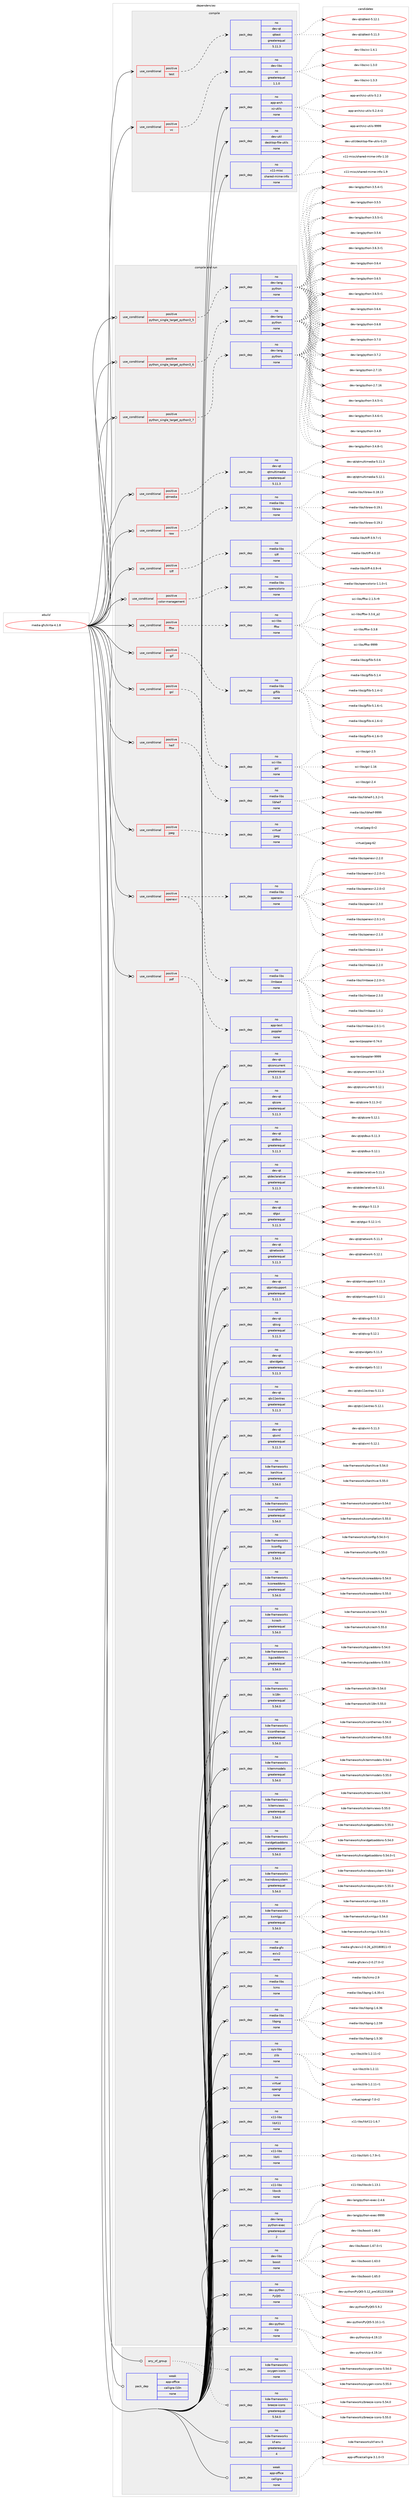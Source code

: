 digraph prolog {

# *************
# Graph options
# *************

newrank=true;
concentrate=true;
compound=true;
graph [rankdir=LR,fontname=Helvetica,fontsize=10,ranksep=1.5];#, ranksep=2.5, nodesep=0.2];
edge  [arrowhead=vee];
node  [fontname=Helvetica,fontsize=10];

# **********
# The ebuild
# **********

subgraph cluster_leftcol {
color=gray;
rank=same;
label=<<i>ebuild</i>>;
id [label="media-gfx/krita-4.1.8", color=red, width=4, href="../media-gfx/krita-4.1.8.svg"];
}

# ****************
# The dependencies
# ****************

subgraph cluster_midcol {
color=gray;
label=<<i>dependencies</i>>;
subgraph cluster_compile {
fillcolor="#eeeeee";
style=filled;
label=<<i>compile</i>>;
subgraph cond433112 {
dependency1606253 [label=<<TABLE BORDER="0" CELLBORDER="1" CELLSPACING="0" CELLPADDING="4"><TR><TD ROWSPAN="3" CELLPADDING="10">use_conditional</TD></TR><TR><TD>positive</TD></TR><TR><TD>test</TD></TR></TABLE>>, shape=none, color=red];
subgraph pack1147535 {
dependency1606254 [label=<<TABLE BORDER="0" CELLBORDER="1" CELLSPACING="0" CELLPADDING="4" WIDTH="220"><TR><TD ROWSPAN="6" CELLPADDING="30">pack_dep</TD></TR><TR><TD WIDTH="110">no</TD></TR><TR><TD>dev-qt</TD></TR><TR><TD>qttest</TD></TR><TR><TD>greaterequal</TD></TR><TR><TD>5.11.3</TD></TR></TABLE>>, shape=none, color=blue];
}
dependency1606253:e -> dependency1606254:w [weight=20,style="dashed",arrowhead="vee"];
}
id:e -> dependency1606253:w [weight=20,style="solid",arrowhead="vee"];
subgraph cond433113 {
dependency1606255 [label=<<TABLE BORDER="0" CELLBORDER="1" CELLSPACING="0" CELLPADDING="4"><TR><TD ROWSPAN="3" CELLPADDING="10">use_conditional</TD></TR><TR><TD>positive</TD></TR><TR><TD>vc</TD></TR></TABLE>>, shape=none, color=red];
subgraph pack1147536 {
dependency1606256 [label=<<TABLE BORDER="0" CELLBORDER="1" CELLSPACING="0" CELLPADDING="4" WIDTH="220"><TR><TD ROWSPAN="6" CELLPADDING="30">pack_dep</TD></TR><TR><TD WIDTH="110">no</TD></TR><TR><TD>dev-libs</TD></TR><TR><TD>vc</TD></TR><TR><TD>greaterequal</TD></TR><TR><TD>1.1.0</TD></TR></TABLE>>, shape=none, color=blue];
}
dependency1606255:e -> dependency1606256:w [weight=20,style="dashed",arrowhead="vee"];
}
id:e -> dependency1606255:w [weight=20,style="solid",arrowhead="vee"];
subgraph pack1147537 {
dependency1606257 [label=<<TABLE BORDER="0" CELLBORDER="1" CELLSPACING="0" CELLPADDING="4" WIDTH="220"><TR><TD ROWSPAN="6" CELLPADDING="30">pack_dep</TD></TR><TR><TD WIDTH="110">no</TD></TR><TR><TD>app-arch</TD></TR><TR><TD>xz-utils</TD></TR><TR><TD>none</TD></TR><TR><TD></TD></TR></TABLE>>, shape=none, color=blue];
}
id:e -> dependency1606257:w [weight=20,style="solid",arrowhead="vee"];
subgraph pack1147538 {
dependency1606258 [label=<<TABLE BORDER="0" CELLBORDER="1" CELLSPACING="0" CELLPADDING="4" WIDTH="220"><TR><TD ROWSPAN="6" CELLPADDING="30">pack_dep</TD></TR><TR><TD WIDTH="110">no</TD></TR><TR><TD>dev-util</TD></TR><TR><TD>desktop-file-utils</TD></TR><TR><TD>none</TD></TR><TR><TD></TD></TR></TABLE>>, shape=none, color=blue];
}
id:e -> dependency1606258:w [weight=20,style="solid",arrowhead="vee"];
subgraph pack1147539 {
dependency1606259 [label=<<TABLE BORDER="0" CELLBORDER="1" CELLSPACING="0" CELLPADDING="4" WIDTH="220"><TR><TD ROWSPAN="6" CELLPADDING="30">pack_dep</TD></TR><TR><TD WIDTH="110">no</TD></TR><TR><TD>x11-misc</TD></TR><TR><TD>shared-mime-info</TD></TR><TR><TD>none</TD></TR><TR><TD></TD></TR></TABLE>>, shape=none, color=blue];
}
id:e -> dependency1606259:w [weight=20,style="solid",arrowhead="vee"];
}
subgraph cluster_compileandrun {
fillcolor="#eeeeee";
style=filled;
label=<<i>compile and run</i>>;
subgraph cond433114 {
dependency1606260 [label=<<TABLE BORDER="0" CELLBORDER="1" CELLSPACING="0" CELLPADDING="4"><TR><TD ROWSPAN="3" CELLPADDING="10">use_conditional</TD></TR><TR><TD>positive</TD></TR><TR><TD>color-management</TD></TR></TABLE>>, shape=none, color=red];
subgraph pack1147540 {
dependency1606261 [label=<<TABLE BORDER="0" CELLBORDER="1" CELLSPACING="0" CELLPADDING="4" WIDTH="220"><TR><TD ROWSPAN="6" CELLPADDING="30">pack_dep</TD></TR><TR><TD WIDTH="110">no</TD></TR><TR><TD>media-libs</TD></TR><TR><TD>opencolorio</TD></TR><TR><TD>none</TD></TR><TR><TD></TD></TR></TABLE>>, shape=none, color=blue];
}
dependency1606260:e -> dependency1606261:w [weight=20,style="dashed",arrowhead="vee"];
}
id:e -> dependency1606260:w [weight=20,style="solid",arrowhead="odotvee"];
subgraph cond433115 {
dependency1606262 [label=<<TABLE BORDER="0" CELLBORDER="1" CELLSPACING="0" CELLPADDING="4"><TR><TD ROWSPAN="3" CELLPADDING="10">use_conditional</TD></TR><TR><TD>positive</TD></TR><TR><TD>fftw</TD></TR></TABLE>>, shape=none, color=red];
subgraph pack1147541 {
dependency1606263 [label=<<TABLE BORDER="0" CELLBORDER="1" CELLSPACING="0" CELLPADDING="4" WIDTH="220"><TR><TD ROWSPAN="6" CELLPADDING="30">pack_dep</TD></TR><TR><TD WIDTH="110">no</TD></TR><TR><TD>sci-libs</TD></TR><TR><TD>fftw</TD></TR><TR><TD>none</TD></TR><TR><TD></TD></TR></TABLE>>, shape=none, color=blue];
}
dependency1606262:e -> dependency1606263:w [weight=20,style="dashed",arrowhead="vee"];
}
id:e -> dependency1606262:w [weight=20,style="solid",arrowhead="odotvee"];
subgraph cond433116 {
dependency1606264 [label=<<TABLE BORDER="0" CELLBORDER="1" CELLSPACING="0" CELLPADDING="4"><TR><TD ROWSPAN="3" CELLPADDING="10">use_conditional</TD></TR><TR><TD>positive</TD></TR><TR><TD>gif</TD></TR></TABLE>>, shape=none, color=red];
subgraph pack1147542 {
dependency1606265 [label=<<TABLE BORDER="0" CELLBORDER="1" CELLSPACING="0" CELLPADDING="4" WIDTH="220"><TR><TD ROWSPAN="6" CELLPADDING="30">pack_dep</TD></TR><TR><TD WIDTH="110">no</TD></TR><TR><TD>media-libs</TD></TR><TR><TD>giflib</TD></TR><TR><TD>none</TD></TR><TR><TD></TD></TR></TABLE>>, shape=none, color=blue];
}
dependency1606264:e -> dependency1606265:w [weight=20,style="dashed",arrowhead="vee"];
}
id:e -> dependency1606264:w [weight=20,style="solid",arrowhead="odotvee"];
subgraph cond433117 {
dependency1606266 [label=<<TABLE BORDER="0" CELLBORDER="1" CELLSPACING="0" CELLPADDING="4"><TR><TD ROWSPAN="3" CELLPADDING="10">use_conditional</TD></TR><TR><TD>positive</TD></TR><TR><TD>gsl</TD></TR></TABLE>>, shape=none, color=red];
subgraph pack1147543 {
dependency1606267 [label=<<TABLE BORDER="0" CELLBORDER="1" CELLSPACING="0" CELLPADDING="4" WIDTH="220"><TR><TD ROWSPAN="6" CELLPADDING="30">pack_dep</TD></TR><TR><TD WIDTH="110">no</TD></TR><TR><TD>sci-libs</TD></TR><TR><TD>gsl</TD></TR><TR><TD>none</TD></TR><TR><TD></TD></TR></TABLE>>, shape=none, color=blue];
}
dependency1606266:e -> dependency1606267:w [weight=20,style="dashed",arrowhead="vee"];
}
id:e -> dependency1606266:w [weight=20,style="solid",arrowhead="odotvee"];
subgraph cond433118 {
dependency1606268 [label=<<TABLE BORDER="0" CELLBORDER="1" CELLSPACING="0" CELLPADDING="4"><TR><TD ROWSPAN="3" CELLPADDING="10">use_conditional</TD></TR><TR><TD>positive</TD></TR><TR><TD>heif</TD></TR></TABLE>>, shape=none, color=red];
subgraph pack1147544 {
dependency1606269 [label=<<TABLE BORDER="0" CELLBORDER="1" CELLSPACING="0" CELLPADDING="4" WIDTH="220"><TR><TD ROWSPAN="6" CELLPADDING="30">pack_dep</TD></TR><TR><TD WIDTH="110">no</TD></TR><TR><TD>media-libs</TD></TR><TR><TD>libheif</TD></TR><TR><TD>none</TD></TR><TR><TD></TD></TR></TABLE>>, shape=none, color=blue];
}
dependency1606268:e -> dependency1606269:w [weight=20,style="dashed",arrowhead="vee"];
}
id:e -> dependency1606268:w [weight=20,style="solid",arrowhead="odotvee"];
subgraph cond433119 {
dependency1606270 [label=<<TABLE BORDER="0" CELLBORDER="1" CELLSPACING="0" CELLPADDING="4"><TR><TD ROWSPAN="3" CELLPADDING="10">use_conditional</TD></TR><TR><TD>positive</TD></TR><TR><TD>jpeg</TD></TR></TABLE>>, shape=none, color=red];
subgraph pack1147545 {
dependency1606271 [label=<<TABLE BORDER="0" CELLBORDER="1" CELLSPACING="0" CELLPADDING="4" WIDTH="220"><TR><TD ROWSPAN="6" CELLPADDING="30">pack_dep</TD></TR><TR><TD WIDTH="110">no</TD></TR><TR><TD>virtual</TD></TR><TR><TD>jpeg</TD></TR><TR><TD>none</TD></TR><TR><TD></TD></TR></TABLE>>, shape=none, color=blue];
}
dependency1606270:e -> dependency1606271:w [weight=20,style="dashed",arrowhead="vee"];
}
id:e -> dependency1606270:w [weight=20,style="solid",arrowhead="odotvee"];
subgraph cond433120 {
dependency1606272 [label=<<TABLE BORDER="0" CELLBORDER="1" CELLSPACING="0" CELLPADDING="4"><TR><TD ROWSPAN="3" CELLPADDING="10">use_conditional</TD></TR><TR><TD>positive</TD></TR><TR><TD>openexr</TD></TR></TABLE>>, shape=none, color=red];
subgraph pack1147546 {
dependency1606273 [label=<<TABLE BORDER="0" CELLBORDER="1" CELLSPACING="0" CELLPADDING="4" WIDTH="220"><TR><TD ROWSPAN="6" CELLPADDING="30">pack_dep</TD></TR><TR><TD WIDTH="110">no</TD></TR><TR><TD>media-libs</TD></TR><TR><TD>ilmbase</TD></TR><TR><TD>none</TD></TR><TR><TD></TD></TR></TABLE>>, shape=none, color=blue];
}
dependency1606272:e -> dependency1606273:w [weight=20,style="dashed",arrowhead="vee"];
subgraph pack1147547 {
dependency1606274 [label=<<TABLE BORDER="0" CELLBORDER="1" CELLSPACING="0" CELLPADDING="4" WIDTH="220"><TR><TD ROWSPAN="6" CELLPADDING="30">pack_dep</TD></TR><TR><TD WIDTH="110">no</TD></TR><TR><TD>media-libs</TD></TR><TR><TD>openexr</TD></TR><TR><TD>none</TD></TR><TR><TD></TD></TR></TABLE>>, shape=none, color=blue];
}
dependency1606272:e -> dependency1606274:w [weight=20,style="dashed",arrowhead="vee"];
}
id:e -> dependency1606272:w [weight=20,style="solid",arrowhead="odotvee"];
subgraph cond433121 {
dependency1606275 [label=<<TABLE BORDER="0" CELLBORDER="1" CELLSPACING="0" CELLPADDING="4"><TR><TD ROWSPAN="3" CELLPADDING="10">use_conditional</TD></TR><TR><TD>positive</TD></TR><TR><TD>pdf</TD></TR></TABLE>>, shape=none, color=red];
subgraph pack1147548 {
dependency1606276 [label=<<TABLE BORDER="0" CELLBORDER="1" CELLSPACING="0" CELLPADDING="4" WIDTH="220"><TR><TD ROWSPAN="6" CELLPADDING="30">pack_dep</TD></TR><TR><TD WIDTH="110">no</TD></TR><TR><TD>app-text</TD></TR><TR><TD>poppler</TD></TR><TR><TD>none</TD></TR><TR><TD></TD></TR></TABLE>>, shape=none, color=blue];
}
dependency1606275:e -> dependency1606276:w [weight=20,style="dashed",arrowhead="vee"];
}
id:e -> dependency1606275:w [weight=20,style="solid",arrowhead="odotvee"];
subgraph cond433122 {
dependency1606277 [label=<<TABLE BORDER="0" CELLBORDER="1" CELLSPACING="0" CELLPADDING="4"><TR><TD ROWSPAN="3" CELLPADDING="10">use_conditional</TD></TR><TR><TD>positive</TD></TR><TR><TD>python_single_target_python3_5</TD></TR></TABLE>>, shape=none, color=red];
subgraph pack1147549 {
dependency1606278 [label=<<TABLE BORDER="0" CELLBORDER="1" CELLSPACING="0" CELLPADDING="4" WIDTH="220"><TR><TD ROWSPAN="6" CELLPADDING="30">pack_dep</TD></TR><TR><TD WIDTH="110">no</TD></TR><TR><TD>dev-lang</TD></TR><TR><TD>python</TD></TR><TR><TD>none</TD></TR><TR><TD></TD></TR></TABLE>>, shape=none, color=blue];
}
dependency1606277:e -> dependency1606278:w [weight=20,style="dashed",arrowhead="vee"];
}
id:e -> dependency1606277:w [weight=20,style="solid",arrowhead="odotvee"];
subgraph cond433123 {
dependency1606279 [label=<<TABLE BORDER="0" CELLBORDER="1" CELLSPACING="0" CELLPADDING="4"><TR><TD ROWSPAN="3" CELLPADDING="10">use_conditional</TD></TR><TR><TD>positive</TD></TR><TR><TD>python_single_target_python3_6</TD></TR></TABLE>>, shape=none, color=red];
subgraph pack1147550 {
dependency1606280 [label=<<TABLE BORDER="0" CELLBORDER="1" CELLSPACING="0" CELLPADDING="4" WIDTH="220"><TR><TD ROWSPAN="6" CELLPADDING="30">pack_dep</TD></TR><TR><TD WIDTH="110">no</TD></TR><TR><TD>dev-lang</TD></TR><TR><TD>python</TD></TR><TR><TD>none</TD></TR><TR><TD></TD></TR></TABLE>>, shape=none, color=blue];
}
dependency1606279:e -> dependency1606280:w [weight=20,style="dashed",arrowhead="vee"];
}
id:e -> dependency1606279:w [weight=20,style="solid",arrowhead="odotvee"];
subgraph cond433124 {
dependency1606281 [label=<<TABLE BORDER="0" CELLBORDER="1" CELLSPACING="0" CELLPADDING="4"><TR><TD ROWSPAN="3" CELLPADDING="10">use_conditional</TD></TR><TR><TD>positive</TD></TR><TR><TD>python_single_target_python3_7</TD></TR></TABLE>>, shape=none, color=red];
subgraph pack1147551 {
dependency1606282 [label=<<TABLE BORDER="0" CELLBORDER="1" CELLSPACING="0" CELLPADDING="4" WIDTH="220"><TR><TD ROWSPAN="6" CELLPADDING="30">pack_dep</TD></TR><TR><TD WIDTH="110">no</TD></TR><TR><TD>dev-lang</TD></TR><TR><TD>python</TD></TR><TR><TD>none</TD></TR><TR><TD></TD></TR></TABLE>>, shape=none, color=blue];
}
dependency1606281:e -> dependency1606282:w [weight=20,style="dashed",arrowhead="vee"];
}
id:e -> dependency1606281:w [weight=20,style="solid",arrowhead="odotvee"];
subgraph cond433125 {
dependency1606283 [label=<<TABLE BORDER="0" CELLBORDER="1" CELLSPACING="0" CELLPADDING="4"><TR><TD ROWSPAN="3" CELLPADDING="10">use_conditional</TD></TR><TR><TD>positive</TD></TR><TR><TD>qtmedia</TD></TR></TABLE>>, shape=none, color=red];
subgraph pack1147552 {
dependency1606284 [label=<<TABLE BORDER="0" CELLBORDER="1" CELLSPACING="0" CELLPADDING="4" WIDTH="220"><TR><TD ROWSPAN="6" CELLPADDING="30">pack_dep</TD></TR><TR><TD WIDTH="110">no</TD></TR><TR><TD>dev-qt</TD></TR><TR><TD>qtmultimedia</TD></TR><TR><TD>greaterequal</TD></TR><TR><TD>5.11.3</TD></TR></TABLE>>, shape=none, color=blue];
}
dependency1606283:e -> dependency1606284:w [weight=20,style="dashed",arrowhead="vee"];
}
id:e -> dependency1606283:w [weight=20,style="solid",arrowhead="odotvee"];
subgraph cond433126 {
dependency1606285 [label=<<TABLE BORDER="0" CELLBORDER="1" CELLSPACING="0" CELLPADDING="4"><TR><TD ROWSPAN="3" CELLPADDING="10">use_conditional</TD></TR><TR><TD>positive</TD></TR><TR><TD>raw</TD></TR></TABLE>>, shape=none, color=red];
subgraph pack1147553 {
dependency1606286 [label=<<TABLE BORDER="0" CELLBORDER="1" CELLSPACING="0" CELLPADDING="4" WIDTH="220"><TR><TD ROWSPAN="6" CELLPADDING="30">pack_dep</TD></TR><TR><TD WIDTH="110">no</TD></TR><TR><TD>media-libs</TD></TR><TR><TD>libraw</TD></TR><TR><TD>none</TD></TR><TR><TD></TD></TR></TABLE>>, shape=none, color=blue];
}
dependency1606285:e -> dependency1606286:w [weight=20,style="dashed",arrowhead="vee"];
}
id:e -> dependency1606285:w [weight=20,style="solid",arrowhead="odotvee"];
subgraph cond433127 {
dependency1606287 [label=<<TABLE BORDER="0" CELLBORDER="1" CELLSPACING="0" CELLPADDING="4"><TR><TD ROWSPAN="3" CELLPADDING="10">use_conditional</TD></TR><TR><TD>positive</TD></TR><TR><TD>tiff</TD></TR></TABLE>>, shape=none, color=red];
subgraph pack1147554 {
dependency1606288 [label=<<TABLE BORDER="0" CELLBORDER="1" CELLSPACING="0" CELLPADDING="4" WIDTH="220"><TR><TD ROWSPAN="6" CELLPADDING="30">pack_dep</TD></TR><TR><TD WIDTH="110">no</TD></TR><TR><TD>media-libs</TD></TR><TR><TD>tiff</TD></TR><TR><TD>none</TD></TR><TR><TD></TD></TR></TABLE>>, shape=none, color=blue];
}
dependency1606287:e -> dependency1606288:w [weight=20,style="dashed",arrowhead="vee"];
}
id:e -> dependency1606287:w [weight=20,style="solid",arrowhead="odotvee"];
subgraph pack1147555 {
dependency1606289 [label=<<TABLE BORDER="0" CELLBORDER="1" CELLSPACING="0" CELLPADDING="4" WIDTH="220"><TR><TD ROWSPAN="6" CELLPADDING="30">pack_dep</TD></TR><TR><TD WIDTH="110">no</TD></TR><TR><TD>dev-lang</TD></TR><TR><TD>python-exec</TD></TR><TR><TD>greaterequal</TD></TR><TR><TD>2</TD></TR></TABLE>>, shape=none, color=blue];
}
id:e -> dependency1606289:w [weight=20,style="solid",arrowhead="odotvee"];
subgraph pack1147556 {
dependency1606290 [label=<<TABLE BORDER="0" CELLBORDER="1" CELLSPACING="0" CELLPADDING="4" WIDTH="220"><TR><TD ROWSPAN="6" CELLPADDING="30">pack_dep</TD></TR><TR><TD WIDTH="110">no</TD></TR><TR><TD>dev-libs</TD></TR><TR><TD>boost</TD></TR><TR><TD>none</TD></TR><TR><TD></TD></TR></TABLE>>, shape=none, color=blue];
}
id:e -> dependency1606290:w [weight=20,style="solid",arrowhead="odotvee"];
subgraph pack1147557 {
dependency1606291 [label=<<TABLE BORDER="0" CELLBORDER="1" CELLSPACING="0" CELLPADDING="4" WIDTH="220"><TR><TD ROWSPAN="6" CELLPADDING="30">pack_dep</TD></TR><TR><TD WIDTH="110">no</TD></TR><TR><TD>dev-python</TD></TR><TR><TD>PyQt5</TD></TR><TR><TD>none</TD></TR><TR><TD></TD></TR></TABLE>>, shape=none, color=blue];
}
id:e -> dependency1606291:w [weight=20,style="solid",arrowhead="odotvee"];
subgraph pack1147558 {
dependency1606292 [label=<<TABLE BORDER="0" CELLBORDER="1" CELLSPACING="0" CELLPADDING="4" WIDTH="220"><TR><TD ROWSPAN="6" CELLPADDING="30">pack_dep</TD></TR><TR><TD WIDTH="110">no</TD></TR><TR><TD>dev-python</TD></TR><TR><TD>sip</TD></TR><TR><TD>none</TD></TR><TR><TD></TD></TR></TABLE>>, shape=none, color=blue];
}
id:e -> dependency1606292:w [weight=20,style="solid",arrowhead="odotvee"];
subgraph pack1147559 {
dependency1606293 [label=<<TABLE BORDER="0" CELLBORDER="1" CELLSPACING="0" CELLPADDING="4" WIDTH="220"><TR><TD ROWSPAN="6" CELLPADDING="30">pack_dep</TD></TR><TR><TD WIDTH="110">no</TD></TR><TR><TD>dev-qt</TD></TR><TR><TD>qtconcurrent</TD></TR><TR><TD>greaterequal</TD></TR><TR><TD>5.11.3</TD></TR></TABLE>>, shape=none, color=blue];
}
id:e -> dependency1606293:w [weight=20,style="solid",arrowhead="odotvee"];
subgraph pack1147560 {
dependency1606294 [label=<<TABLE BORDER="0" CELLBORDER="1" CELLSPACING="0" CELLPADDING="4" WIDTH="220"><TR><TD ROWSPAN="6" CELLPADDING="30">pack_dep</TD></TR><TR><TD WIDTH="110">no</TD></TR><TR><TD>dev-qt</TD></TR><TR><TD>qtcore</TD></TR><TR><TD>greaterequal</TD></TR><TR><TD>5.11.3</TD></TR></TABLE>>, shape=none, color=blue];
}
id:e -> dependency1606294:w [weight=20,style="solid",arrowhead="odotvee"];
subgraph pack1147561 {
dependency1606295 [label=<<TABLE BORDER="0" CELLBORDER="1" CELLSPACING="0" CELLPADDING="4" WIDTH="220"><TR><TD ROWSPAN="6" CELLPADDING="30">pack_dep</TD></TR><TR><TD WIDTH="110">no</TD></TR><TR><TD>dev-qt</TD></TR><TR><TD>qtdbus</TD></TR><TR><TD>greaterequal</TD></TR><TR><TD>5.11.3</TD></TR></TABLE>>, shape=none, color=blue];
}
id:e -> dependency1606295:w [weight=20,style="solid",arrowhead="odotvee"];
subgraph pack1147562 {
dependency1606296 [label=<<TABLE BORDER="0" CELLBORDER="1" CELLSPACING="0" CELLPADDING="4" WIDTH="220"><TR><TD ROWSPAN="6" CELLPADDING="30">pack_dep</TD></TR><TR><TD WIDTH="110">no</TD></TR><TR><TD>dev-qt</TD></TR><TR><TD>qtdeclarative</TD></TR><TR><TD>greaterequal</TD></TR><TR><TD>5.11.3</TD></TR></TABLE>>, shape=none, color=blue];
}
id:e -> dependency1606296:w [weight=20,style="solid",arrowhead="odotvee"];
subgraph pack1147563 {
dependency1606297 [label=<<TABLE BORDER="0" CELLBORDER="1" CELLSPACING="0" CELLPADDING="4" WIDTH="220"><TR><TD ROWSPAN="6" CELLPADDING="30">pack_dep</TD></TR><TR><TD WIDTH="110">no</TD></TR><TR><TD>dev-qt</TD></TR><TR><TD>qtgui</TD></TR><TR><TD>greaterequal</TD></TR><TR><TD>5.11.3</TD></TR></TABLE>>, shape=none, color=blue];
}
id:e -> dependency1606297:w [weight=20,style="solid",arrowhead="odotvee"];
subgraph pack1147564 {
dependency1606298 [label=<<TABLE BORDER="0" CELLBORDER="1" CELLSPACING="0" CELLPADDING="4" WIDTH="220"><TR><TD ROWSPAN="6" CELLPADDING="30">pack_dep</TD></TR><TR><TD WIDTH="110">no</TD></TR><TR><TD>dev-qt</TD></TR><TR><TD>qtnetwork</TD></TR><TR><TD>greaterequal</TD></TR><TR><TD>5.11.3</TD></TR></TABLE>>, shape=none, color=blue];
}
id:e -> dependency1606298:w [weight=20,style="solid",arrowhead="odotvee"];
subgraph pack1147565 {
dependency1606299 [label=<<TABLE BORDER="0" CELLBORDER="1" CELLSPACING="0" CELLPADDING="4" WIDTH="220"><TR><TD ROWSPAN="6" CELLPADDING="30">pack_dep</TD></TR><TR><TD WIDTH="110">no</TD></TR><TR><TD>dev-qt</TD></TR><TR><TD>qtprintsupport</TD></TR><TR><TD>greaterequal</TD></TR><TR><TD>5.11.3</TD></TR></TABLE>>, shape=none, color=blue];
}
id:e -> dependency1606299:w [weight=20,style="solid",arrowhead="odotvee"];
subgraph pack1147566 {
dependency1606300 [label=<<TABLE BORDER="0" CELLBORDER="1" CELLSPACING="0" CELLPADDING="4" WIDTH="220"><TR><TD ROWSPAN="6" CELLPADDING="30">pack_dep</TD></TR><TR><TD WIDTH="110">no</TD></TR><TR><TD>dev-qt</TD></TR><TR><TD>qtsvg</TD></TR><TR><TD>greaterequal</TD></TR><TR><TD>5.11.3</TD></TR></TABLE>>, shape=none, color=blue];
}
id:e -> dependency1606300:w [weight=20,style="solid",arrowhead="odotvee"];
subgraph pack1147567 {
dependency1606301 [label=<<TABLE BORDER="0" CELLBORDER="1" CELLSPACING="0" CELLPADDING="4" WIDTH="220"><TR><TD ROWSPAN="6" CELLPADDING="30">pack_dep</TD></TR><TR><TD WIDTH="110">no</TD></TR><TR><TD>dev-qt</TD></TR><TR><TD>qtwidgets</TD></TR><TR><TD>greaterequal</TD></TR><TR><TD>5.11.3</TD></TR></TABLE>>, shape=none, color=blue];
}
id:e -> dependency1606301:w [weight=20,style="solid",arrowhead="odotvee"];
subgraph pack1147568 {
dependency1606302 [label=<<TABLE BORDER="0" CELLBORDER="1" CELLSPACING="0" CELLPADDING="4" WIDTH="220"><TR><TD ROWSPAN="6" CELLPADDING="30">pack_dep</TD></TR><TR><TD WIDTH="110">no</TD></TR><TR><TD>dev-qt</TD></TR><TR><TD>qtx11extras</TD></TR><TR><TD>greaterequal</TD></TR><TR><TD>5.11.3</TD></TR></TABLE>>, shape=none, color=blue];
}
id:e -> dependency1606302:w [weight=20,style="solid",arrowhead="odotvee"];
subgraph pack1147569 {
dependency1606303 [label=<<TABLE BORDER="0" CELLBORDER="1" CELLSPACING="0" CELLPADDING="4" WIDTH="220"><TR><TD ROWSPAN="6" CELLPADDING="30">pack_dep</TD></TR><TR><TD WIDTH="110">no</TD></TR><TR><TD>dev-qt</TD></TR><TR><TD>qtxml</TD></TR><TR><TD>greaterequal</TD></TR><TR><TD>5.11.3</TD></TR></TABLE>>, shape=none, color=blue];
}
id:e -> dependency1606303:w [weight=20,style="solid",arrowhead="odotvee"];
subgraph pack1147570 {
dependency1606304 [label=<<TABLE BORDER="0" CELLBORDER="1" CELLSPACING="0" CELLPADDING="4" WIDTH="220"><TR><TD ROWSPAN="6" CELLPADDING="30">pack_dep</TD></TR><TR><TD WIDTH="110">no</TD></TR><TR><TD>kde-frameworks</TD></TR><TR><TD>karchive</TD></TR><TR><TD>greaterequal</TD></TR><TR><TD>5.54.0</TD></TR></TABLE>>, shape=none, color=blue];
}
id:e -> dependency1606304:w [weight=20,style="solid",arrowhead="odotvee"];
subgraph pack1147571 {
dependency1606305 [label=<<TABLE BORDER="0" CELLBORDER="1" CELLSPACING="0" CELLPADDING="4" WIDTH="220"><TR><TD ROWSPAN="6" CELLPADDING="30">pack_dep</TD></TR><TR><TD WIDTH="110">no</TD></TR><TR><TD>kde-frameworks</TD></TR><TR><TD>kcompletion</TD></TR><TR><TD>greaterequal</TD></TR><TR><TD>5.54.0</TD></TR></TABLE>>, shape=none, color=blue];
}
id:e -> dependency1606305:w [weight=20,style="solid",arrowhead="odotvee"];
subgraph pack1147572 {
dependency1606306 [label=<<TABLE BORDER="0" CELLBORDER="1" CELLSPACING="0" CELLPADDING="4" WIDTH="220"><TR><TD ROWSPAN="6" CELLPADDING="30">pack_dep</TD></TR><TR><TD WIDTH="110">no</TD></TR><TR><TD>kde-frameworks</TD></TR><TR><TD>kconfig</TD></TR><TR><TD>greaterequal</TD></TR><TR><TD>5.54.0</TD></TR></TABLE>>, shape=none, color=blue];
}
id:e -> dependency1606306:w [weight=20,style="solid",arrowhead="odotvee"];
subgraph pack1147573 {
dependency1606307 [label=<<TABLE BORDER="0" CELLBORDER="1" CELLSPACING="0" CELLPADDING="4" WIDTH="220"><TR><TD ROWSPAN="6" CELLPADDING="30">pack_dep</TD></TR><TR><TD WIDTH="110">no</TD></TR><TR><TD>kde-frameworks</TD></TR><TR><TD>kcoreaddons</TD></TR><TR><TD>greaterequal</TD></TR><TR><TD>5.54.0</TD></TR></TABLE>>, shape=none, color=blue];
}
id:e -> dependency1606307:w [weight=20,style="solid",arrowhead="odotvee"];
subgraph pack1147574 {
dependency1606308 [label=<<TABLE BORDER="0" CELLBORDER="1" CELLSPACING="0" CELLPADDING="4" WIDTH="220"><TR><TD ROWSPAN="6" CELLPADDING="30">pack_dep</TD></TR><TR><TD WIDTH="110">no</TD></TR><TR><TD>kde-frameworks</TD></TR><TR><TD>kcrash</TD></TR><TR><TD>greaterequal</TD></TR><TR><TD>5.54.0</TD></TR></TABLE>>, shape=none, color=blue];
}
id:e -> dependency1606308:w [weight=20,style="solid",arrowhead="odotvee"];
subgraph pack1147575 {
dependency1606309 [label=<<TABLE BORDER="0" CELLBORDER="1" CELLSPACING="0" CELLPADDING="4" WIDTH="220"><TR><TD ROWSPAN="6" CELLPADDING="30">pack_dep</TD></TR><TR><TD WIDTH="110">no</TD></TR><TR><TD>kde-frameworks</TD></TR><TR><TD>kguiaddons</TD></TR><TR><TD>greaterequal</TD></TR><TR><TD>5.54.0</TD></TR></TABLE>>, shape=none, color=blue];
}
id:e -> dependency1606309:w [weight=20,style="solid",arrowhead="odotvee"];
subgraph pack1147576 {
dependency1606310 [label=<<TABLE BORDER="0" CELLBORDER="1" CELLSPACING="0" CELLPADDING="4" WIDTH="220"><TR><TD ROWSPAN="6" CELLPADDING="30">pack_dep</TD></TR><TR><TD WIDTH="110">no</TD></TR><TR><TD>kde-frameworks</TD></TR><TR><TD>ki18n</TD></TR><TR><TD>greaterequal</TD></TR><TR><TD>5.54.0</TD></TR></TABLE>>, shape=none, color=blue];
}
id:e -> dependency1606310:w [weight=20,style="solid",arrowhead="odotvee"];
subgraph pack1147577 {
dependency1606311 [label=<<TABLE BORDER="0" CELLBORDER="1" CELLSPACING="0" CELLPADDING="4" WIDTH="220"><TR><TD ROWSPAN="6" CELLPADDING="30">pack_dep</TD></TR><TR><TD WIDTH="110">no</TD></TR><TR><TD>kde-frameworks</TD></TR><TR><TD>kiconthemes</TD></TR><TR><TD>greaterequal</TD></TR><TR><TD>5.54.0</TD></TR></TABLE>>, shape=none, color=blue];
}
id:e -> dependency1606311:w [weight=20,style="solid",arrowhead="odotvee"];
subgraph pack1147578 {
dependency1606312 [label=<<TABLE BORDER="0" CELLBORDER="1" CELLSPACING="0" CELLPADDING="4" WIDTH="220"><TR><TD ROWSPAN="6" CELLPADDING="30">pack_dep</TD></TR><TR><TD WIDTH="110">no</TD></TR><TR><TD>kde-frameworks</TD></TR><TR><TD>kitemmodels</TD></TR><TR><TD>greaterequal</TD></TR><TR><TD>5.54.0</TD></TR></TABLE>>, shape=none, color=blue];
}
id:e -> dependency1606312:w [weight=20,style="solid",arrowhead="odotvee"];
subgraph pack1147579 {
dependency1606313 [label=<<TABLE BORDER="0" CELLBORDER="1" CELLSPACING="0" CELLPADDING="4" WIDTH="220"><TR><TD ROWSPAN="6" CELLPADDING="30">pack_dep</TD></TR><TR><TD WIDTH="110">no</TD></TR><TR><TD>kde-frameworks</TD></TR><TR><TD>kitemviews</TD></TR><TR><TD>greaterequal</TD></TR><TR><TD>5.54.0</TD></TR></TABLE>>, shape=none, color=blue];
}
id:e -> dependency1606313:w [weight=20,style="solid",arrowhead="odotvee"];
subgraph pack1147580 {
dependency1606314 [label=<<TABLE BORDER="0" CELLBORDER="1" CELLSPACING="0" CELLPADDING="4" WIDTH="220"><TR><TD ROWSPAN="6" CELLPADDING="30">pack_dep</TD></TR><TR><TD WIDTH="110">no</TD></TR><TR><TD>kde-frameworks</TD></TR><TR><TD>kwidgetsaddons</TD></TR><TR><TD>greaterequal</TD></TR><TR><TD>5.54.0</TD></TR></TABLE>>, shape=none, color=blue];
}
id:e -> dependency1606314:w [weight=20,style="solid",arrowhead="odotvee"];
subgraph pack1147581 {
dependency1606315 [label=<<TABLE BORDER="0" CELLBORDER="1" CELLSPACING="0" CELLPADDING="4" WIDTH="220"><TR><TD ROWSPAN="6" CELLPADDING="30">pack_dep</TD></TR><TR><TD WIDTH="110">no</TD></TR><TR><TD>kde-frameworks</TD></TR><TR><TD>kwindowsystem</TD></TR><TR><TD>greaterequal</TD></TR><TR><TD>5.54.0</TD></TR></TABLE>>, shape=none, color=blue];
}
id:e -> dependency1606315:w [weight=20,style="solid",arrowhead="odotvee"];
subgraph pack1147582 {
dependency1606316 [label=<<TABLE BORDER="0" CELLBORDER="1" CELLSPACING="0" CELLPADDING="4" WIDTH="220"><TR><TD ROWSPAN="6" CELLPADDING="30">pack_dep</TD></TR><TR><TD WIDTH="110">no</TD></TR><TR><TD>kde-frameworks</TD></TR><TR><TD>kxmlgui</TD></TR><TR><TD>greaterequal</TD></TR><TR><TD>5.54.0</TD></TR></TABLE>>, shape=none, color=blue];
}
id:e -> dependency1606316:w [weight=20,style="solid",arrowhead="odotvee"];
subgraph pack1147583 {
dependency1606317 [label=<<TABLE BORDER="0" CELLBORDER="1" CELLSPACING="0" CELLPADDING="4" WIDTH="220"><TR><TD ROWSPAN="6" CELLPADDING="30">pack_dep</TD></TR><TR><TD WIDTH="110">no</TD></TR><TR><TD>media-gfx</TD></TR><TR><TD>exiv2</TD></TR><TR><TD>none</TD></TR><TR><TD></TD></TR></TABLE>>, shape=none, color=blue];
}
id:e -> dependency1606317:w [weight=20,style="solid",arrowhead="odotvee"];
subgraph pack1147584 {
dependency1606318 [label=<<TABLE BORDER="0" CELLBORDER="1" CELLSPACING="0" CELLPADDING="4" WIDTH="220"><TR><TD ROWSPAN="6" CELLPADDING="30">pack_dep</TD></TR><TR><TD WIDTH="110">no</TD></TR><TR><TD>media-libs</TD></TR><TR><TD>lcms</TD></TR><TR><TD>none</TD></TR><TR><TD></TD></TR></TABLE>>, shape=none, color=blue];
}
id:e -> dependency1606318:w [weight=20,style="solid",arrowhead="odotvee"];
subgraph pack1147585 {
dependency1606319 [label=<<TABLE BORDER="0" CELLBORDER="1" CELLSPACING="0" CELLPADDING="4" WIDTH="220"><TR><TD ROWSPAN="6" CELLPADDING="30">pack_dep</TD></TR><TR><TD WIDTH="110">no</TD></TR><TR><TD>media-libs</TD></TR><TR><TD>libpng</TD></TR><TR><TD>none</TD></TR><TR><TD></TD></TR></TABLE>>, shape=none, color=blue];
}
id:e -> dependency1606319:w [weight=20,style="solid",arrowhead="odotvee"];
subgraph pack1147586 {
dependency1606320 [label=<<TABLE BORDER="0" CELLBORDER="1" CELLSPACING="0" CELLPADDING="4" WIDTH="220"><TR><TD ROWSPAN="6" CELLPADDING="30">pack_dep</TD></TR><TR><TD WIDTH="110">no</TD></TR><TR><TD>sys-libs</TD></TR><TR><TD>zlib</TD></TR><TR><TD>none</TD></TR><TR><TD></TD></TR></TABLE>>, shape=none, color=blue];
}
id:e -> dependency1606320:w [weight=20,style="solid",arrowhead="odotvee"];
subgraph pack1147587 {
dependency1606321 [label=<<TABLE BORDER="0" CELLBORDER="1" CELLSPACING="0" CELLPADDING="4" WIDTH="220"><TR><TD ROWSPAN="6" CELLPADDING="30">pack_dep</TD></TR><TR><TD WIDTH="110">no</TD></TR><TR><TD>virtual</TD></TR><TR><TD>opengl</TD></TR><TR><TD>none</TD></TR><TR><TD></TD></TR></TABLE>>, shape=none, color=blue];
}
id:e -> dependency1606321:w [weight=20,style="solid",arrowhead="odotvee"];
subgraph pack1147588 {
dependency1606322 [label=<<TABLE BORDER="0" CELLBORDER="1" CELLSPACING="0" CELLPADDING="4" WIDTH="220"><TR><TD ROWSPAN="6" CELLPADDING="30">pack_dep</TD></TR><TR><TD WIDTH="110">no</TD></TR><TR><TD>x11-libs</TD></TR><TR><TD>libX11</TD></TR><TR><TD>none</TD></TR><TR><TD></TD></TR></TABLE>>, shape=none, color=blue];
}
id:e -> dependency1606322:w [weight=20,style="solid",arrowhead="odotvee"];
subgraph pack1147589 {
dependency1606323 [label=<<TABLE BORDER="0" CELLBORDER="1" CELLSPACING="0" CELLPADDING="4" WIDTH="220"><TR><TD ROWSPAN="6" CELLPADDING="30">pack_dep</TD></TR><TR><TD WIDTH="110">no</TD></TR><TR><TD>x11-libs</TD></TR><TR><TD>libXi</TD></TR><TR><TD>none</TD></TR><TR><TD></TD></TR></TABLE>>, shape=none, color=blue];
}
id:e -> dependency1606323:w [weight=20,style="solid",arrowhead="odotvee"];
subgraph pack1147590 {
dependency1606324 [label=<<TABLE BORDER="0" CELLBORDER="1" CELLSPACING="0" CELLPADDING="4" WIDTH="220"><TR><TD ROWSPAN="6" CELLPADDING="30">pack_dep</TD></TR><TR><TD WIDTH="110">no</TD></TR><TR><TD>x11-libs</TD></TR><TR><TD>libxcb</TD></TR><TR><TD>none</TD></TR><TR><TD></TD></TR></TABLE>>, shape=none, color=blue];
}
id:e -> dependency1606324:w [weight=20,style="solid",arrowhead="odotvee"];
}
subgraph cluster_run {
fillcolor="#eeeeee";
style=filled;
label=<<i>run</i>>;
subgraph any24915 {
dependency1606325 [label=<<TABLE BORDER="0" CELLBORDER="1" CELLSPACING="0" CELLPADDING="4"><TR><TD CELLPADDING="10">any_of_group</TD></TR></TABLE>>, shape=none, color=red];subgraph pack1147591 {
dependency1606326 [label=<<TABLE BORDER="0" CELLBORDER="1" CELLSPACING="0" CELLPADDING="4" WIDTH="220"><TR><TD ROWSPAN="6" CELLPADDING="30">pack_dep</TD></TR><TR><TD WIDTH="110">no</TD></TR><TR><TD>kde-frameworks</TD></TR><TR><TD>breeze-icons</TD></TR><TR><TD>greaterequal</TD></TR><TR><TD>5.54.0</TD></TR></TABLE>>, shape=none, color=blue];
}
dependency1606325:e -> dependency1606326:w [weight=20,style="dotted",arrowhead="oinv"];
subgraph pack1147592 {
dependency1606327 [label=<<TABLE BORDER="0" CELLBORDER="1" CELLSPACING="0" CELLPADDING="4" WIDTH="220"><TR><TD ROWSPAN="6" CELLPADDING="30">pack_dep</TD></TR><TR><TD WIDTH="110">no</TD></TR><TR><TD>kde-frameworks</TD></TR><TR><TD>oxygen-icons</TD></TR><TR><TD>none</TD></TR><TR><TD></TD></TR></TABLE>>, shape=none, color=blue];
}
dependency1606325:e -> dependency1606327:w [weight=20,style="dotted",arrowhead="oinv"];
}
id:e -> dependency1606325:w [weight=20,style="solid",arrowhead="odot"];
subgraph pack1147593 {
dependency1606328 [label=<<TABLE BORDER="0" CELLBORDER="1" CELLSPACING="0" CELLPADDING="4" WIDTH="220"><TR><TD ROWSPAN="6" CELLPADDING="30">pack_dep</TD></TR><TR><TD WIDTH="110">no</TD></TR><TR><TD>kde-frameworks</TD></TR><TR><TD>kf-env</TD></TR><TR><TD>greaterequal</TD></TR><TR><TD>4</TD></TR></TABLE>>, shape=none, color=blue];
}
id:e -> dependency1606328:w [weight=20,style="solid",arrowhead="odot"];
subgraph pack1147594 {
dependency1606329 [label=<<TABLE BORDER="0" CELLBORDER="1" CELLSPACING="0" CELLPADDING="4" WIDTH="220"><TR><TD ROWSPAN="6" CELLPADDING="30">pack_dep</TD></TR><TR><TD WIDTH="110">weak</TD></TR><TR><TD>app-office</TD></TR><TR><TD>calligra</TD></TR><TR><TD>none</TD></TR><TR><TD></TD></TR></TABLE>>, shape=none, color=blue];
}
id:e -> dependency1606329:w [weight=20,style="solid",arrowhead="odot"];
subgraph pack1147595 {
dependency1606330 [label=<<TABLE BORDER="0" CELLBORDER="1" CELLSPACING="0" CELLPADDING="4" WIDTH="220"><TR><TD ROWSPAN="6" CELLPADDING="30">pack_dep</TD></TR><TR><TD WIDTH="110">weak</TD></TR><TR><TD>app-office</TD></TR><TR><TD>calligra-l10n</TD></TR><TR><TD>none</TD></TR><TR><TD></TD></TR></TABLE>>, shape=none, color=blue];
}
id:e -> dependency1606330:w [weight=20,style="solid",arrowhead="odot"];
}
}

# **************
# The candidates
# **************

subgraph cluster_choices {
rank=same;
color=gray;
label=<<i>candidates</i>>;

subgraph choice1147535 {
color=black;
nodesep=1;
choice100101118451131164711311611610111511645534649494651 [label="dev-qt/qttest-5.11.3", color=red, width=4,href="../dev-qt/qttest-5.11.3.svg"];
choice100101118451131164711311611610111511645534649504649 [label="dev-qt/qttest-5.12.1", color=red, width=4,href="../dev-qt/qttest-5.12.1.svg"];
dependency1606254:e -> choice100101118451131164711311611610111511645534649494651:w [style=dotted,weight="100"];
dependency1606254:e -> choice100101118451131164711311611610111511645534649504649:w [style=dotted,weight="100"];
}
subgraph choice1147536 {
color=black;
nodesep=1;
choice10010111845108105981154711899454946514648 [label="dev-libs/vc-1.3.0", color=red, width=4,href="../dev-libs/vc-1.3.0.svg"];
choice10010111845108105981154711899454946514651 [label="dev-libs/vc-1.3.3", color=red, width=4,href="../dev-libs/vc-1.3.3.svg"];
choice10010111845108105981154711899454946524649 [label="dev-libs/vc-1.4.1", color=red, width=4,href="../dev-libs/vc-1.4.1.svg"];
dependency1606256:e -> choice10010111845108105981154711899454946514648:w [style=dotted,weight="100"];
dependency1606256:e -> choice10010111845108105981154711899454946514651:w [style=dotted,weight="100"];
dependency1606256:e -> choice10010111845108105981154711899454946524649:w [style=dotted,weight="100"];
}
subgraph choice1147537 {
color=black;
nodesep=1;
choice971121124597114991044712012245117116105108115455346504651 [label="app-arch/xz-utils-5.2.3", color=red, width=4,href="../app-arch/xz-utils-5.2.3.svg"];
choice9711211245971149910447120122451171161051081154553465046524511450 [label="app-arch/xz-utils-5.2.4-r2", color=red, width=4,href="../app-arch/xz-utils-5.2.4-r2.svg"];
choice9711211245971149910447120122451171161051081154557575757 [label="app-arch/xz-utils-9999", color=red, width=4,href="../app-arch/xz-utils-9999.svg"];
dependency1606257:e -> choice971121124597114991044712012245117116105108115455346504651:w [style=dotted,weight="100"];
dependency1606257:e -> choice9711211245971149910447120122451171161051081154553465046524511450:w [style=dotted,weight="100"];
dependency1606257:e -> choice9711211245971149910447120122451171161051081154557575757:w [style=dotted,weight="100"];
}
subgraph choice1147538 {
color=black;
nodesep=1;
choice100101118451171161051084710010111510711611111245102105108101451171161051081154548465051 [label="dev-util/desktop-file-utils-0.23", color=red, width=4,href="../dev-util/desktop-file-utils-0.23.svg"];
dependency1606258:e -> choice100101118451171161051084710010111510711611111245102105108101451171161051081154548465051:w [style=dotted,weight="100"];
}
subgraph choice1147539 {
color=black;
nodesep=1;
choice12049494510910511599471151049711410110045109105109101451051101021114549464948 [label="x11-misc/shared-mime-info-1.10", color=red, width=4,href="../x11-misc/shared-mime-info-1.10.svg"];
choice120494945109105115994711510497114101100451091051091014510511010211145494657 [label="x11-misc/shared-mime-info-1.9", color=red, width=4,href="../x11-misc/shared-mime-info-1.9.svg"];
dependency1606259:e -> choice12049494510910511599471151049711410110045109105109101451051101021114549464948:w [style=dotted,weight="100"];
dependency1606259:e -> choice120494945109105115994711510497114101100451091051091014510511010211145494657:w [style=dotted,weight="100"];
}
subgraph choice1147540 {
color=black;
nodesep=1;
choice10910110010597451081059811547111112101110991111081111141051114549464946484511449 [label="media-libs/opencolorio-1.1.0-r1", color=red, width=4,href="../media-libs/opencolorio-1.1.0-r1.svg"];
dependency1606261:e -> choice10910110010597451081059811547111112101110991111081111141051114549464946484511449:w [style=dotted,weight="100"];
}
subgraph choice1147541 {
color=black;
nodesep=1;
choice115991054510810598115471021021161194550464946534511457 [label="sci-libs/fftw-2.1.5-r9", color=red, width=4,href="../sci-libs/fftw-2.1.5-r9.svg"];
choice115991054510810598115471021021161194551465146549511250 [label="sci-libs/fftw-3.3.6_p2", color=red, width=4,href="../sci-libs/fftw-3.3.6_p2.svg"];
choice11599105451081059811547102102116119455146514656 [label="sci-libs/fftw-3.3.8", color=red, width=4,href="../sci-libs/fftw-3.3.8.svg"];
choice115991054510810598115471021021161194557575757 [label="sci-libs/fftw-9999", color=red, width=4,href="../sci-libs/fftw-9999.svg"];
dependency1606263:e -> choice115991054510810598115471021021161194550464946534511457:w [style=dotted,weight="100"];
dependency1606263:e -> choice115991054510810598115471021021161194551465146549511250:w [style=dotted,weight="100"];
dependency1606263:e -> choice11599105451081059811547102102116119455146514656:w [style=dotted,weight="100"];
dependency1606263:e -> choice115991054510810598115471021021161194557575757:w [style=dotted,weight="100"];
}
subgraph choice1147542 {
color=black;
nodesep=1;
choice10910110010597451081059811547103105102108105984552464946544511450 [label="media-libs/giflib-4.1.6-r2", color=red, width=4,href="../media-libs/giflib-4.1.6-r2.svg"];
choice10910110010597451081059811547103105102108105984552464946544511451 [label="media-libs/giflib-4.1.6-r3", color=red, width=4,href="../media-libs/giflib-4.1.6-r3.svg"];
choice1091011001059745108105981154710310510210810598455346484654 [label="media-libs/giflib-5.0.6", color=red, width=4,href="../media-libs/giflib-5.0.6.svg"];
choice1091011001059745108105981154710310510210810598455346494652 [label="media-libs/giflib-5.1.4", color=red, width=4,href="../media-libs/giflib-5.1.4.svg"];
choice10910110010597451081059811547103105102108105984553464946524511450 [label="media-libs/giflib-5.1.4-r2", color=red, width=4,href="../media-libs/giflib-5.1.4-r2.svg"];
choice10910110010597451081059811547103105102108105984553464946544511449 [label="media-libs/giflib-5.1.6-r1", color=red, width=4,href="../media-libs/giflib-5.1.6-r1.svg"];
dependency1606265:e -> choice10910110010597451081059811547103105102108105984552464946544511450:w [style=dotted,weight="100"];
dependency1606265:e -> choice10910110010597451081059811547103105102108105984552464946544511451:w [style=dotted,weight="100"];
dependency1606265:e -> choice1091011001059745108105981154710310510210810598455346484654:w [style=dotted,weight="100"];
dependency1606265:e -> choice1091011001059745108105981154710310510210810598455346494652:w [style=dotted,weight="100"];
dependency1606265:e -> choice10910110010597451081059811547103105102108105984553464946524511450:w [style=dotted,weight="100"];
dependency1606265:e -> choice10910110010597451081059811547103105102108105984553464946544511449:w [style=dotted,weight="100"];
}
subgraph choice1147543 {
color=black;
nodesep=1;
choice115991054510810598115471031151084549464954 [label="sci-libs/gsl-1.16", color=red, width=4,href="../sci-libs/gsl-1.16.svg"];
choice1159910545108105981154710311510845504652 [label="sci-libs/gsl-2.4", color=red, width=4,href="../sci-libs/gsl-2.4.svg"];
choice1159910545108105981154710311510845504653 [label="sci-libs/gsl-2.5", color=red, width=4,href="../sci-libs/gsl-2.5.svg"];
dependency1606267:e -> choice115991054510810598115471031151084549464954:w [style=dotted,weight="100"];
dependency1606267:e -> choice1159910545108105981154710311510845504652:w [style=dotted,weight="100"];
dependency1606267:e -> choice1159910545108105981154710311510845504653:w [style=dotted,weight="100"];
}
subgraph choice1147544 {
color=black;
nodesep=1;
choice10910110010597451081059811547108105981041011051024549465146504511449 [label="media-libs/libheif-1.3.2-r1", color=red, width=4,href="../media-libs/libheif-1.3.2-r1.svg"];
choice10910110010597451081059811547108105981041011051024557575757 [label="media-libs/libheif-9999", color=red, width=4,href="../media-libs/libheif-9999.svg"];
dependency1606269:e -> choice10910110010597451081059811547108105981041011051024549465146504511449:w [style=dotted,weight="100"];
dependency1606269:e -> choice10910110010597451081059811547108105981041011051024557575757:w [style=dotted,weight="100"];
}
subgraph choice1147545 {
color=black;
nodesep=1;
choice118105114116117971084710611210110345484511450 [label="virtual/jpeg-0-r2", color=red, width=4,href="../virtual/jpeg-0-r2.svg"];
choice1181051141161179710847106112101103455450 [label="virtual/jpeg-62", color=red, width=4,href="../virtual/jpeg-62.svg"];
dependency1606271:e -> choice118105114116117971084710611210110345484511450:w [style=dotted,weight="100"];
dependency1606271:e -> choice1181051141161179710847106112101103455450:w [style=dotted,weight="100"];
}
subgraph choice1147546 {
color=black;
nodesep=1;
choice109101100105974510810598115471051081099897115101454946484650 [label="media-libs/ilmbase-1.0.2", color=red, width=4,href="../media-libs/ilmbase-1.0.2.svg"];
choice1091011001059745108105981154710510810998971151014550464846494511449 [label="media-libs/ilmbase-2.0.1-r1", color=red, width=4,href="../media-libs/ilmbase-2.0.1-r1.svg"];
choice109101100105974510810598115471051081099897115101455046494648 [label="media-libs/ilmbase-2.1.0", color=red, width=4,href="../media-libs/ilmbase-2.1.0.svg"];
choice109101100105974510810598115471051081099897115101455046504648 [label="media-libs/ilmbase-2.2.0", color=red, width=4,href="../media-libs/ilmbase-2.2.0.svg"];
choice1091011001059745108105981154710510810998971151014550465046484511449 [label="media-libs/ilmbase-2.2.0-r1", color=red, width=4,href="../media-libs/ilmbase-2.2.0-r1.svg"];
choice109101100105974510810598115471051081099897115101455046514648 [label="media-libs/ilmbase-2.3.0", color=red, width=4,href="../media-libs/ilmbase-2.3.0.svg"];
dependency1606273:e -> choice109101100105974510810598115471051081099897115101454946484650:w [style=dotted,weight="100"];
dependency1606273:e -> choice1091011001059745108105981154710510810998971151014550464846494511449:w [style=dotted,weight="100"];
dependency1606273:e -> choice109101100105974510810598115471051081099897115101455046494648:w [style=dotted,weight="100"];
dependency1606273:e -> choice109101100105974510810598115471051081099897115101455046504648:w [style=dotted,weight="100"];
dependency1606273:e -> choice1091011001059745108105981154710510810998971151014550465046484511449:w [style=dotted,weight="100"];
dependency1606273:e -> choice109101100105974510810598115471051081099897115101455046514648:w [style=dotted,weight="100"];
}
subgraph choice1147547 {
color=black;
nodesep=1;
choice109101100105974510810598115471111121011101011201144550464846494511449 [label="media-libs/openexr-2.0.1-r1", color=red, width=4,href="../media-libs/openexr-2.0.1-r1.svg"];
choice10910110010597451081059811547111112101110101120114455046494648 [label="media-libs/openexr-2.1.0", color=red, width=4,href="../media-libs/openexr-2.1.0.svg"];
choice10910110010597451081059811547111112101110101120114455046504648 [label="media-libs/openexr-2.2.0", color=red, width=4,href="../media-libs/openexr-2.2.0.svg"];
choice109101100105974510810598115471111121011101011201144550465046484511449 [label="media-libs/openexr-2.2.0-r1", color=red, width=4,href="../media-libs/openexr-2.2.0-r1.svg"];
choice109101100105974510810598115471111121011101011201144550465046484511450 [label="media-libs/openexr-2.2.0-r2", color=red, width=4,href="../media-libs/openexr-2.2.0-r2.svg"];
choice10910110010597451081059811547111112101110101120114455046514648 [label="media-libs/openexr-2.3.0", color=red, width=4,href="../media-libs/openexr-2.3.0.svg"];
dependency1606274:e -> choice109101100105974510810598115471111121011101011201144550464846494511449:w [style=dotted,weight="100"];
dependency1606274:e -> choice10910110010597451081059811547111112101110101120114455046494648:w [style=dotted,weight="100"];
dependency1606274:e -> choice10910110010597451081059811547111112101110101120114455046504648:w [style=dotted,weight="100"];
dependency1606274:e -> choice109101100105974510810598115471111121011101011201144550465046484511449:w [style=dotted,weight="100"];
dependency1606274:e -> choice109101100105974510810598115471111121011101011201144550465046484511450:w [style=dotted,weight="100"];
dependency1606274:e -> choice10910110010597451081059811547111112101110101120114455046514648:w [style=dotted,weight="100"];
}
subgraph choice1147548 {
color=black;
nodesep=1;
choice97112112451161011201164711211111211210810111445484655524648 [label="app-text/poppler-0.74.0", color=red, width=4,href="../app-text/poppler-0.74.0.svg"];
choice9711211245116101120116471121111121121081011144557575757 [label="app-text/poppler-9999", color=red, width=4,href="../app-text/poppler-9999.svg"];
dependency1606276:e -> choice97112112451161011201164711211111211210810111445484655524648:w [style=dotted,weight="100"];
dependency1606276:e -> choice9711211245116101120116471121111121121081011144557575757:w [style=dotted,weight="100"];
}
subgraph choice1147549 {
color=black;
nodesep=1;
choice10010111845108971101034711212111610411111045504655464953 [label="dev-lang/python-2.7.15", color=red, width=4,href="../dev-lang/python-2.7.15.svg"];
choice10010111845108971101034711212111610411111045504655464954 [label="dev-lang/python-2.7.16", color=red, width=4,href="../dev-lang/python-2.7.16.svg"];
choice1001011184510897110103471121211161041111104551465246534511449 [label="dev-lang/python-3.4.5-r1", color=red, width=4,href="../dev-lang/python-3.4.5-r1.svg"];
choice1001011184510897110103471121211161041111104551465246544511449 [label="dev-lang/python-3.4.6-r1", color=red, width=4,href="../dev-lang/python-3.4.6-r1.svg"];
choice100101118451089711010347112121116104111110455146524656 [label="dev-lang/python-3.4.8", color=red, width=4,href="../dev-lang/python-3.4.8.svg"];
choice1001011184510897110103471121211161041111104551465246564511449 [label="dev-lang/python-3.4.8-r1", color=red, width=4,href="../dev-lang/python-3.4.8-r1.svg"];
choice1001011184510897110103471121211161041111104551465346524511449 [label="dev-lang/python-3.5.4-r1", color=red, width=4,href="../dev-lang/python-3.5.4-r1.svg"];
choice100101118451089711010347112121116104111110455146534653 [label="dev-lang/python-3.5.5", color=red, width=4,href="../dev-lang/python-3.5.5.svg"];
choice1001011184510897110103471121211161041111104551465346534511449 [label="dev-lang/python-3.5.5-r1", color=red, width=4,href="../dev-lang/python-3.5.5-r1.svg"];
choice100101118451089711010347112121116104111110455146534654 [label="dev-lang/python-3.5.6", color=red, width=4,href="../dev-lang/python-3.5.6.svg"];
choice1001011184510897110103471121211161041111104551465446514511449 [label="dev-lang/python-3.6.3-r1", color=red, width=4,href="../dev-lang/python-3.6.3-r1.svg"];
choice100101118451089711010347112121116104111110455146544652 [label="dev-lang/python-3.6.4", color=red, width=4,href="../dev-lang/python-3.6.4.svg"];
choice100101118451089711010347112121116104111110455146544653 [label="dev-lang/python-3.6.5", color=red, width=4,href="../dev-lang/python-3.6.5.svg"];
choice1001011184510897110103471121211161041111104551465446534511449 [label="dev-lang/python-3.6.5-r1", color=red, width=4,href="../dev-lang/python-3.6.5-r1.svg"];
choice100101118451089711010347112121116104111110455146544654 [label="dev-lang/python-3.6.6", color=red, width=4,href="../dev-lang/python-3.6.6.svg"];
choice100101118451089711010347112121116104111110455146544656 [label="dev-lang/python-3.6.8", color=red, width=4,href="../dev-lang/python-3.6.8.svg"];
choice100101118451089711010347112121116104111110455146554648 [label="dev-lang/python-3.7.0", color=red, width=4,href="../dev-lang/python-3.7.0.svg"];
choice100101118451089711010347112121116104111110455146554650 [label="dev-lang/python-3.7.2", color=red, width=4,href="../dev-lang/python-3.7.2.svg"];
dependency1606278:e -> choice10010111845108971101034711212111610411111045504655464953:w [style=dotted,weight="100"];
dependency1606278:e -> choice10010111845108971101034711212111610411111045504655464954:w [style=dotted,weight="100"];
dependency1606278:e -> choice1001011184510897110103471121211161041111104551465246534511449:w [style=dotted,weight="100"];
dependency1606278:e -> choice1001011184510897110103471121211161041111104551465246544511449:w [style=dotted,weight="100"];
dependency1606278:e -> choice100101118451089711010347112121116104111110455146524656:w [style=dotted,weight="100"];
dependency1606278:e -> choice1001011184510897110103471121211161041111104551465246564511449:w [style=dotted,weight="100"];
dependency1606278:e -> choice1001011184510897110103471121211161041111104551465346524511449:w [style=dotted,weight="100"];
dependency1606278:e -> choice100101118451089711010347112121116104111110455146534653:w [style=dotted,weight="100"];
dependency1606278:e -> choice1001011184510897110103471121211161041111104551465346534511449:w [style=dotted,weight="100"];
dependency1606278:e -> choice100101118451089711010347112121116104111110455146534654:w [style=dotted,weight="100"];
dependency1606278:e -> choice1001011184510897110103471121211161041111104551465446514511449:w [style=dotted,weight="100"];
dependency1606278:e -> choice100101118451089711010347112121116104111110455146544652:w [style=dotted,weight="100"];
dependency1606278:e -> choice100101118451089711010347112121116104111110455146544653:w [style=dotted,weight="100"];
dependency1606278:e -> choice1001011184510897110103471121211161041111104551465446534511449:w [style=dotted,weight="100"];
dependency1606278:e -> choice100101118451089711010347112121116104111110455146544654:w [style=dotted,weight="100"];
dependency1606278:e -> choice100101118451089711010347112121116104111110455146544656:w [style=dotted,weight="100"];
dependency1606278:e -> choice100101118451089711010347112121116104111110455146554648:w [style=dotted,weight="100"];
dependency1606278:e -> choice100101118451089711010347112121116104111110455146554650:w [style=dotted,weight="100"];
}
subgraph choice1147550 {
color=black;
nodesep=1;
choice10010111845108971101034711212111610411111045504655464953 [label="dev-lang/python-2.7.15", color=red, width=4,href="../dev-lang/python-2.7.15.svg"];
choice10010111845108971101034711212111610411111045504655464954 [label="dev-lang/python-2.7.16", color=red, width=4,href="../dev-lang/python-2.7.16.svg"];
choice1001011184510897110103471121211161041111104551465246534511449 [label="dev-lang/python-3.4.5-r1", color=red, width=4,href="../dev-lang/python-3.4.5-r1.svg"];
choice1001011184510897110103471121211161041111104551465246544511449 [label="dev-lang/python-3.4.6-r1", color=red, width=4,href="../dev-lang/python-3.4.6-r1.svg"];
choice100101118451089711010347112121116104111110455146524656 [label="dev-lang/python-3.4.8", color=red, width=4,href="../dev-lang/python-3.4.8.svg"];
choice1001011184510897110103471121211161041111104551465246564511449 [label="dev-lang/python-3.4.8-r1", color=red, width=4,href="../dev-lang/python-3.4.8-r1.svg"];
choice1001011184510897110103471121211161041111104551465346524511449 [label="dev-lang/python-3.5.4-r1", color=red, width=4,href="../dev-lang/python-3.5.4-r1.svg"];
choice100101118451089711010347112121116104111110455146534653 [label="dev-lang/python-3.5.5", color=red, width=4,href="../dev-lang/python-3.5.5.svg"];
choice1001011184510897110103471121211161041111104551465346534511449 [label="dev-lang/python-3.5.5-r1", color=red, width=4,href="../dev-lang/python-3.5.5-r1.svg"];
choice100101118451089711010347112121116104111110455146534654 [label="dev-lang/python-3.5.6", color=red, width=4,href="../dev-lang/python-3.5.6.svg"];
choice1001011184510897110103471121211161041111104551465446514511449 [label="dev-lang/python-3.6.3-r1", color=red, width=4,href="../dev-lang/python-3.6.3-r1.svg"];
choice100101118451089711010347112121116104111110455146544652 [label="dev-lang/python-3.6.4", color=red, width=4,href="../dev-lang/python-3.6.4.svg"];
choice100101118451089711010347112121116104111110455146544653 [label="dev-lang/python-3.6.5", color=red, width=4,href="../dev-lang/python-3.6.5.svg"];
choice1001011184510897110103471121211161041111104551465446534511449 [label="dev-lang/python-3.6.5-r1", color=red, width=4,href="../dev-lang/python-3.6.5-r1.svg"];
choice100101118451089711010347112121116104111110455146544654 [label="dev-lang/python-3.6.6", color=red, width=4,href="../dev-lang/python-3.6.6.svg"];
choice100101118451089711010347112121116104111110455146544656 [label="dev-lang/python-3.6.8", color=red, width=4,href="../dev-lang/python-3.6.8.svg"];
choice100101118451089711010347112121116104111110455146554648 [label="dev-lang/python-3.7.0", color=red, width=4,href="../dev-lang/python-3.7.0.svg"];
choice100101118451089711010347112121116104111110455146554650 [label="dev-lang/python-3.7.2", color=red, width=4,href="../dev-lang/python-3.7.2.svg"];
dependency1606280:e -> choice10010111845108971101034711212111610411111045504655464953:w [style=dotted,weight="100"];
dependency1606280:e -> choice10010111845108971101034711212111610411111045504655464954:w [style=dotted,weight="100"];
dependency1606280:e -> choice1001011184510897110103471121211161041111104551465246534511449:w [style=dotted,weight="100"];
dependency1606280:e -> choice1001011184510897110103471121211161041111104551465246544511449:w [style=dotted,weight="100"];
dependency1606280:e -> choice100101118451089711010347112121116104111110455146524656:w [style=dotted,weight="100"];
dependency1606280:e -> choice1001011184510897110103471121211161041111104551465246564511449:w [style=dotted,weight="100"];
dependency1606280:e -> choice1001011184510897110103471121211161041111104551465346524511449:w [style=dotted,weight="100"];
dependency1606280:e -> choice100101118451089711010347112121116104111110455146534653:w [style=dotted,weight="100"];
dependency1606280:e -> choice1001011184510897110103471121211161041111104551465346534511449:w [style=dotted,weight="100"];
dependency1606280:e -> choice100101118451089711010347112121116104111110455146534654:w [style=dotted,weight="100"];
dependency1606280:e -> choice1001011184510897110103471121211161041111104551465446514511449:w [style=dotted,weight="100"];
dependency1606280:e -> choice100101118451089711010347112121116104111110455146544652:w [style=dotted,weight="100"];
dependency1606280:e -> choice100101118451089711010347112121116104111110455146544653:w [style=dotted,weight="100"];
dependency1606280:e -> choice1001011184510897110103471121211161041111104551465446534511449:w [style=dotted,weight="100"];
dependency1606280:e -> choice100101118451089711010347112121116104111110455146544654:w [style=dotted,weight="100"];
dependency1606280:e -> choice100101118451089711010347112121116104111110455146544656:w [style=dotted,weight="100"];
dependency1606280:e -> choice100101118451089711010347112121116104111110455146554648:w [style=dotted,weight="100"];
dependency1606280:e -> choice100101118451089711010347112121116104111110455146554650:w [style=dotted,weight="100"];
}
subgraph choice1147551 {
color=black;
nodesep=1;
choice10010111845108971101034711212111610411111045504655464953 [label="dev-lang/python-2.7.15", color=red, width=4,href="../dev-lang/python-2.7.15.svg"];
choice10010111845108971101034711212111610411111045504655464954 [label="dev-lang/python-2.7.16", color=red, width=4,href="../dev-lang/python-2.7.16.svg"];
choice1001011184510897110103471121211161041111104551465246534511449 [label="dev-lang/python-3.4.5-r1", color=red, width=4,href="../dev-lang/python-3.4.5-r1.svg"];
choice1001011184510897110103471121211161041111104551465246544511449 [label="dev-lang/python-3.4.6-r1", color=red, width=4,href="../dev-lang/python-3.4.6-r1.svg"];
choice100101118451089711010347112121116104111110455146524656 [label="dev-lang/python-3.4.8", color=red, width=4,href="../dev-lang/python-3.4.8.svg"];
choice1001011184510897110103471121211161041111104551465246564511449 [label="dev-lang/python-3.4.8-r1", color=red, width=4,href="../dev-lang/python-3.4.8-r1.svg"];
choice1001011184510897110103471121211161041111104551465346524511449 [label="dev-lang/python-3.5.4-r1", color=red, width=4,href="../dev-lang/python-3.5.4-r1.svg"];
choice100101118451089711010347112121116104111110455146534653 [label="dev-lang/python-3.5.5", color=red, width=4,href="../dev-lang/python-3.5.5.svg"];
choice1001011184510897110103471121211161041111104551465346534511449 [label="dev-lang/python-3.5.5-r1", color=red, width=4,href="../dev-lang/python-3.5.5-r1.svg"];
choice100101118451089711010347112121116104111110455146534654 [label="dev-lang/python-3.5.6", color=red, width=4,href="../dev-lang/python-3.5.6.svg"];
choice1001011184510897110103471121211161041111104551465446514511449 [label="dev-lang/python-3.6.3-r1", color=red, width=4,href="../dev-lang/python-3.6.3-r1.svg"];
choice100101118451089711010347112121116104111110455146544652 [label="dev-lang/python-3.6.4", color=red, width=4,href="../dev-lang/python-3.6.4.svg"];
choice100101118451089711010347112121116104111110455146544653 [label="dev-lang/python-3.6.5", color=red, width=4,href="../dev-lang/python-3.6.5.svg"];
choice1001011184510897110103471121211161041111104551465446534511449 [label="dev-lang/python-3.6.5-r1", color=red, width=4,href="../dev-lang/python-3.6.5-r1.svg"];
choice100101118451089711010347112121116104111110455146544654 [label="dev-lang/python-3.6.6", color=red, width=4,href="../dev-lang/python-3.6.6.svg"];
choice100101118451089711010347112121116104111110455146544656 [label="dev-lang/python-3.6.8", color=red, width=4,href="../dev-lang/python-3.6.8.svg"];
choice100101118451089711010347112121116104111110455146554648 [label="dev-lang/python-3.7.0", color=red, width=4,href="../dev-lang/python-3.7.0.svg"];
choice100101118451089711010347112121116104111110455146554650 [label="dev-lang/python-3.7.2", color=red, width=4,href="../dev-lang/python-3.7.2.svg"];
dependency1606282:e -> choice10010111845108971101034711212111610411111045504655464953:w [style=dotted,weight="100"];
dependency1606282:e -> choice10010111845108971101034711212111610411111045504655464954:w [style=dotted,weight="100"];
dependency1606282:e -> choice1001011184510897110103471121211161041111104551465246534511449:w [style=dotted,weight="100"];
dependency1606282:e -> choice1001011184510897110103471121211161041111104551465246544511449:w [style=dotted,weight="100"];
dependency1606282:e -> choice100101118451089711010347112121116104111110455146524656:w [style=dotted,weight="100"];
dependency1606282:e -> choice1001011184510897110103471121211161041111104551465246564511449:w [style=dotted,weight="100"];
dependency1606282:e -> choice1001011184510897110103471121211161041111104551465346524511449:w [style=dotted,weight="100"];
dependency1606282:e -> choice100101118451089711010347112121116104111110455146534653:w [style=dotted,weight="100"];
dependency1606282:e -> choice1001011184510897110103471121211161041111104551465346534511449:w [style=dotted,weight="100"];
dependency1606282:e -> choice100101118451089711010347112121116104111110455146534654:w [style=dotted,weight="100"];
dependency1606282:e -> choice1001011184510897110103471121211161041111104551465446514511449:w [style=dotted,weight="100"];
dependency1606282:e -> choice100101118451089711010347112121116104111110455146544652:w [style=dotted,weight="100"];
dependency1606282:e -> choice100101118451089711010347112121116104111110455146544653:w [style=dotted,weight="100"];
dependency1606282:e -> choice1001011184510897110103471121211161041111104551465446534511449:w [style=dotted,weight="100"];
dependency1606282:e -> choice100101118451089711010347112121116104111110455146544654:w [style=dotted,weight="100"];
dependency1606282:e -> choice100101118451089711010347112121116104111110455146544656:w [style=dotted,weight="100"];
dependency1606282:e -> choice100101118451089711010347112121116104111110455146554648:w [style=dotted,weight="100"];
dependency1606282:e -> choice100101118451089711010347112121116104111110455146554650:w [style=dotted,weight="100"];
}
subgraph choice1147552 {
color=black;
nodesep=1;
choice10010111845113116471131161091171081161051091011001059745534649494651 [label="dev-qt/qtmultimedia-5.11.3", color=red, width=4,href="../dev-qt/qtmultimedia-5.11.3.svg"];
choice10010111845113116471131161091171081161051091011001059745534649504649 [label="dev-qt/qtmultimedia-5.12.1", color=red, width=4,href="../dev-qt/qtmultimedia-5.12.1.svg"];
dependency1606284:e -> choice10010111845113116471131161091171081161051091011001059745534649494651:w [style=dotted,weight="100"];
dependency1606284:e -> choice10010111845113116471131161091171081161051091011001059745534649504649:w [style=dotted,weight="100"];
}
subgraph choice1147553 {
color=black;
nodesep=1;
choice1091011001059745108105981154710810598114971194548464956464951 [label="media-libs/libraw-0.18.13", color=red, width=4,href="../media-libs/libraw-0.18.13.svg"];
choice10910110010597451081059811547108105981149711945484649574649 [label="media-libs/libraw-0.19.1", color=red, width=4,href="../media-libs/libraw-0.19.1.svg"];
choice10910110010597451081059811547108105981149711945484649574650 [label="media-libs/libraw-0.19.2", color=red, width=4,href="../media-libs/libraw-0.19.2.svg"];
dependency1606286:e -> choice1091011001059745108105981154710810598114971194548464956464951:w [style=dotted,weight="100"];
dependency1606286:e -> choice10910110010597451081059811547108105981149711945484649574649:w [style=dotted,weight="100"];
dependency1606286:e -> choice10910110010597451081059811547108105981149711945484649574650:w [style=dotted,weight="100"];
}
subgraph choice1147554 {
color=black;
nodesep=1;
choice109101100105974510810598115471161051021024551465746554511449 [label="media-libs/tiff-3.9.7-r1", color=red, width=4,href="../media-libs/tiff-3.9.7-r1.svg"];
choice1091011001059745108105981154711610510210245524648464948 [label="media-libs/tiff-4.0.10", color=red, width=4,href="../media-libs/tiff-4.0.10.svg"];
choice109101100105974510810598115471161051021024552464846574511452 [label="media-libs/tiff-4.0.9-r4", color=red, width=4,href="../media-libs/tiff-4.0.9-r4.svg"];
dependency1606288:e -> choice109101100105974510810598115471161051021024551465746554511449:w [style=dotted,weight="100"];
dependency1606288:e -> choice1091011001059745108105981154711610510210245524648464948:w [style=dotted,weight="100"];
dependency1606288:e -> choice109101100105974510810598115471161051021024552464846574511452:w [style=dotted,weight="100"];
}
subgraph choice1147555 {
color=black;
nodesep=1;
choice1001011184510897110103471121211161041111104510112010199455046524654 [label="dev-lang/python-exec-2.4.6", color=red, width=4,href="../dev-lang/python-exec-2.4.6.svg"];
choice10010111845108971101034711212111610411111045101120101994557575757 [label="dev-lang/python-exec-9999", color=red, width=4,href="../dev-lang/python-exec-9999.svg"];
dependency1606289:e -> choice1001011184510897110103471121211161041111104510112010199455046524654:w [style=dotted,weight="100"];
dependency1606289:e -> choice10010111845108971101034711212111610411111045101120101994557575757:w [style=dotted,weight="100"];
}
subgraph choice1147556 {
color=black;
nodesep=1;
choice1001011184510810598115479811111111511645494654514648 [label="dev-libs/boost-1.63.0", color=red, width=4,href="../dev-libs/boost-1.63.0.svg"];
choice1001011184510810598115479811111111511645494654534648 [label="dev-libs/boost-1.65.0", color=red, width=4,href="../dev-libs/boost-1.65.0.svg"];
choice1001011184510810598115479811111111511645494654544648 [label="dev-libs/boost-1.66.0", color=red, width=4,href="../dev-libs/boost-1.66.0.svg"];
choice10010111845108105981154798111111115116454946545546484511449 [label="dev-libs/boost-1.67.0-r1", color=red, width=4,href="../dev-libs/boost-1.67.0-r1.svg"];
dependency1606290:e -> choice1001011184510810598115479811111111511645494654514648:w [style=dotted,weight="100"];
dependency1606290:e -> choice1001011184510810598115479811111111511645494654534648:w [style=dotted,weight="100"];
dependency1606290:e -> choice1001011184510810598115479811111111511645494654544648:w [style=dotted,weight="100"];
dependency1606290:e -> choice10010111845108105981154798111111115116454946545546484511449:w [style=dotted,weight="100"];
}
subgraph choice1147557 {
color=black;
nodesep=1;
choice1001011184511212111610411111047801218111653455346494846494511449 [label="dev-python/PyQt5-5.10.1-r1", color=red, width=4,href="../dev-python/PyQt5-5.10.1-r1.svg"];
choice100101118451121211161041111104780121811165345534649509511211410149564950505149544956 [label="dev-python/PyQt5-5.12_pre1812231618", color=red, width=4,href="../dev-python/PyQt5-5.12_pre1812231618.svg"];
choice1001011184511212111610411111047801218111653455346574650 [label="dev-python/PyQt5-5.9.2", color=red, width=4,href="../dev-python/PyQt5-5.9.2.svg"];
dependency1606291:e -> choice1001011184511212111610411111047801218111653455346494846494511449:w [style=dotted,weight="100"];
dependency1606291:e -> choice100101118451121211161041111104780121811165345534649509511211410149564950505149544956:w [style=dotted,weight="100"];
dependency1606291:e -> choice1001011184511212111610411111047801218111653455346574650:w [style=dotted,weight="100"];
}
subgraph choice1147558 {
color=black;
nodesep=1;
choice10010111845112121116104111110471151051124552464957464951 [label="dev-python/sip-4.19.13", color=red, width=4,href="../dev-python/sip-4.19.13.svg"];
choice10010111845112121116104111110471151051124552464957464952 [label="dev-python/sip-4.19.14", color=red, width=4,href="../dev-python/sip-4.19.14.svg"];
dependency1606292:e -> choice10010111845112121116104111110471151051124552464957464951:w [style=dotted,weight="100"];
dependency1606292:e -> choice10010111845112121116104111110471151051124552464957464952:w [style=dotted,weight="100"];
}
subgraph choice1147559 {
color=black;
nodesep=1;
choice1001011184511311647113116991111109911711411410111011645534649494651 [label="dev-qt/qtconcurrent-5.11.3", color=red, width=4,href="../dev-qt/qtconcurrent-5.11.3.svg"];
choice1001011184511311647113116991111109911711411410111011645534649504649 [label="dev-qt/qtconcurrent-5.12.1", color=red, width=4,href="../dev-qt/qtconcurrent-5.12.1.svg"];
dependency1606293:e -> choice1001011184511311647113116991111109911711411410111011645534649494651:w [style=dotted,weight="100"];
dependency1606293:e -> choice1001011184511311647113116991111109911711411410111011645534649504649:w [style=dotted,weight="100"];
}
subgraph choice1147560 {
color=black;
nodesep=1;
choice100101118451131164711311699111114101455346494946514511450 [label="dev-qt/qtcore-5.11.3-r2", color=red, width=4,href="../dev-qt/qtcore-5.11.3-r2.svg"];
choice10010111845113116471131169911111410145534649504649 [label="dev-qt/qtcore-5.12.1", color=red, width=4,href="../dev-qt/qtcore-5.12.1.svg"];
dependency1606294:e -> choice100101118451131164711311699111114101455346494946514511450:w [style=dotted,weight="100"];
dependency1606294:e -> choice10010111845113116471131169911111410145534649504649:w [style=dotted,weight="100"];
}
subgraph choice1147561 {
color=black;
nodesep=1;
choice10010111845113116471131161009811711545534649494651 [label="dev-qt/qtdbus-5.11.3", color=red, width=4,href="../dev-qt/qtdbus-5.11.3.svg"];
choice10010111845113116471131161009811711545534649504649 [label="dev-qt/qtdbus-5.12.1", color=red, width=4,href="../dev-qt/qtdbus-5.12.1.svg"];
dependency1606295:e -> choice10010111845113116471131161009811711545534649494651:w [style=dotted,weight="100"];
dependency1606295:e -> choice10010111845113116471131161009811711545534649504649:w [style=dotted,weight="100"];
}
subgraph choice1147562 {
color=black;
nodesep=1;
choice100101118451131164711311610010199108971149711610511810145534649494651 [label="dev-qt/qtdeclarative-5.11.3", color=red, width=4,href="../dev-qt/qtdeclarative-5.11.3.svg"];
choice100101118451131164711311610010199108971149711610511810145534649504649 [label="dev-qt/qtdeclarative-5.12.1", color=red, width=4,href="../dev-qt/qtdeclarative-5.12.1.svg"];
dependency1606296:e -> choice100101118451131164711311610010199108971149711610511810145534649494651:w [style=dotted,weight="100"];
dependency1606296:e -> choice100101118451131164711311610010199108971149711610511810145534649504649:w [style=dotted,weight="100"];
}
subgraph choice1147563 {
color=black;
nodesep=1;
choice100101118451131164711311610311710545534649494651 [label="dev-qt/qtgui-5.11.3", color=red, width=4,href="../dev-qt/qtgui-5.11.3.svg"];
choice1001011184511311647113116103117105455346495046494511449 [label="dev-qt/qtgui-5.12.1-r1", color=red, width=4,href="../dev-qt/qtgui-5.12.1-r1.svg"];
dependency1606297:e -> choice100101118451131164711311610311710545534649494651:w [style=dotted,weight="100"];
dependency1606297:e -> choice1001011184511311647113116103117105455346495046494511449:w [style=dotted,weight="100"];
}
subgraph choice1147564 {
color=black;
nodesep=1;
choice100101118451131164711311611010111611911111410745534649494651 [label="dev-qt/qtnetwork-5.11.3", color=red, width=4,href="../dev-qt/qtnetwork-5.11.3.svg"];
choice100101118451131164711311611010111611911111410745534649504649 [label="dev-qt/qtnetwork-5.12.1", color=red, width=4,href="../dev-qt/qtnetwork-5.12.1.svg"];
dependency1606298:e -> choice100101118451131164711311611010111611911111410745534649494651:w [style=dotted,weight="100"];
dependency1606298:e -> choice100101118451131164711311611010111611911111410745534649504649:w [style=dotted,weight="100"];
}
subgraph choice1147565 {
color=black;
nodesep=1;
choice100101118451131164711311611211410511011611511711211211111411645534649494651 [label="dev-qt/qtprintsupport-5.11.3", color=red, width=4,href="../dev-qt/qtprintsupport-5.11.3.svg"];
choice100101118451131164711311611211410511011611511711211211111411645534649504649 [label="dev-qt/qtprintsupport-5.12.1", color=red, width=4,href="../dev-qt/qtprintsupport-5.12.1.svg"];
dependency1606299:e -> choice100101118451131164711311611211410511011611511711211211111411645534649494651:w [style=dotted,weight="100"];
dependency1606299:e -> choice100101118451131164711311611211410511011611511711211211111411645534649504649:w [style=dotted,weight="100"];
}
subgraph choice1147566 {
color=black;
nodesep=1;
choice100101118451131164711311611511810345534649494651 [label="dev-qt/qtsvg-5.11.3", color=red, width=4,href="../dev-qt/qtsvg-5.11.3.svg"];
choice100101118451131164711311611511810345534649504649 [label="dev-qt/qtsvg-5.12.1", color=red, width=4,href="../dev-qt/qtsvg-5.12.1.svg"];
dependency1606300:e -> choice100101118451131164711311611511810345534649494651:w [style=dotted,weight="100"];
dependency1606300:e -> choice100101118451131164711311611511810345534649504649:w [style=dotted,weight="100"];
}
subgraph choice1147567 {
color=black;
nodesep=1;
choice100101118451131164711311611910510010310111611545534649494651 [label="dev-qt/qtwidgets-5.11.3", color=red, width=4,href="../dev-qt/qtwidgets-5.11.3.svg"];
choice100101118451131164711311611910510010310111611545534649504649 [label="dev-qt/qtwidgets-5.12.1", color=red, width=4,href="../dev-qt/qtwidgets-5.12.1.svg"];
dependency1606301:e -> choice100101118451131164711311611910510010310111611545534649494651:w [style=dotted,weight="100"];
dependency1606301:e -> choice100101118451131164711311611910510010310111611545534649504649:w [style=dotted,weight="100"];
}
subgraph choice1147568 {
color=black;
nodesep=1;
choice100101118451131164711311612049491011201161149711545534649494651 [label="dev-qt/qtx11extras-5.11.3", color=red, width=4,href="../dev-qt/qtx11extras-5.11.3.svg"];
choice100101118451131164711311612049491011201161149711545534649504649 [label="dev-qt/qtx11extras-5.12.1", color=red, width=4,href="../dev-qt/qtx11extras-5.12.1.svg"];
dependency1606302:e -> choice100101118451131164711311612049491011201161149711545534649494651:w [style=dotted,weight="100"];
dependency1606302:e -> choice100101118451131164711311612049491011201161149711545534649504649:w [style=dotted,weight="100"];
}
subgraph choice1147569 {
color=black;
nodesep=1;
choice100101118451131164711311612010910845534649494651 [label="dev-qt/qtxml-5.11.3", color=red, width=4,href="../dev-qt/qtxml-5.11.3.svg"];
choice100101118451131164711311612010910845534649504649 [label="dev-qt/qtxml-5.12.1", color=red, width=4,href="../dev-qt/qtxml-5.12.1.svg"];
dependency1606303:e -> choice100101118451131164711311612010910845534649494651:w [style=dotted,weight="100"];
dependency1606303:e -> choice100101118451131164711311612010910845534649504649:w [style=dotted,weight="100"];
}
subgraph choice1147570 {
color=black;
nodesep=1;
choice107100101451021149710910111911111410711547107971149910410511810145534653524648 [label="kde-frameworks/karchive-5.54.0", color=red, width=4,href="../kde-frameworks/karchive-5.54.0.svg"];
choice107100101451021149710910111911111410711547107971149910410511810145534653534648 [label="kde-frameworks/karchive-5.55.0", color=red, width=4,href="../kde-frameworks/karchive-5.55.0.svg"];
dependency1606304:e -> choice107100101451021149710910111911111410711547107971149910410511810145534653524648:w [style=dotted,weight="100"];
dependency1606304:e -> choice107100101451021149710910111911111410711547107971149910410511810145534653534648:w [style=dotted,weight="100"];
}
subgraph choice1147571 {
color=black;
nodesep=1;
choice1071001014510211497109101119111114107115471079911110911210810111610511111045534653524648 [label="kde-frameworks/kcompletion-5.54.0", color=red, width=4,href="../kde-frameworks/kcompletion-5.54.0.svg"];
choice1071001014510211497109101119111114107115471079911110911210810111610511111045534653534648 [label="kde-frameworks/kcompletion-5.55.0", color=red, width=4,href="../kde-frameworks/kcompletion-5.55.0.svg"];
dependency1606305:e -> choice1071001014510211497109101119111114107115471079911110911210810111610511111045534653524648:w [style=dotted,weight="100"];
dependency1606305:e -> choice1071001014510211497109101119111114107115471079911110911210810111610511111045534653534648:w [style=dotted,weight="100"];
}
subgraph choice1147572 {
color=black;
nodesep=1;
choice10710010145102114971091011191111141071154710799111110102105103455346535246484511449 [label="kde-frameworks/kconfig-5.54.0-r1", color=red, width=4,href="../kde-frameworks/kconfig-5.54.0-r1.svg"];
choice1071001014510211497109101119111114107115471079911111010210510345534653534648 [label="kde-frameworks/kconfig-5.55.0", color=red, width=4,href="../kde-frameworks/kconfig-5.55.0.svg"];
dependency1606306:e -> choice10710010145102114971091011191111141071154710799111110102105103455346535246484511449:w [style=dotted,weight="100"];
dependency1606306:e -> choice1071001014510211497109101119111114107115471079911111010210510345534653534648:w [style=dotted,weight="100"];
}
subgraph choice1147573 {
color=black;
nodesep=1;
choice107100101451021149710910111911111410711547107991111141019710010011111011545534653524648 [label="kde-frameworks/kcoreaddons-5.54.0", color=red, width=4,href="../kde-frameworks/kcoreaddons-5.54.0.svg"];
choice107100101451021149710910111911111410711547107991111141019710010011111011545534653534648 [label="kde-frameworks/kcoreaddons-5.55.0", color=red, width=4,href="../kde-frameworks/kcoreaddons-5.55.0.svg"];
dependency1606307:e -> choice107100101451021149710910111911111410711547107991111141019710010011111011545534653524648:w [style=dotted,weight="100"];
dependency1606307:e -> choice107100101451021149710910111911111410711547107991111141019710010011111011545534653534648:w [style=dotted,weight="100"];
}
subgraph choice1147574 {
color=black;
nodesep=1;
choice107100101451021149710910111911111410711547107991149711510445534653524648 [label="kde-frameworks/kcrash-5.54.0", color=red, width=4,href="../kde-frameworks/kcrash-5.54.0.svg"];
choice107100101451021149710910111911111410711547107991149711510445534653534648 [label="kde-frameworks/kcrash-5.55.0", color=red, width=4,href="../kde-frameworks/kcrash-5.55.0.svg"];
dependency1606308:e -> choice107100101451021149710910111911111410711547107991149711510445534653524648:w [style=dotted,weight="100"];
dependency1606308:e -> choice107100101451021149710910111911111410711547107991149711510445534653534648:w [style=dotted,weight="100"];
}
subgraph choice1147575 {
color=black;
nodesep=1;
choice1071001014510211497109101119111114107115471071031171059710010011111011545534653524648 [label="kde-frameworks/kguiaddons-5.54.0", color=red, width=4,href="../kde-frameworks/kguiaddons-5.54.0.svg"];
choice1071001014510211497109101119111114107115471071031171059710010011111011545534653534648 [label="kde-frameworks/kguiaddons-5.55.0", color=red, width=4,href="../kde-frameworks/kguiaddons-5.55.0.svg"];
dependency1606309:e -> choice1071001014510211497109101119111114107115471071031171059710010011111011545534653524648:w [style=dotted,weight="100"];
dependency1606309:e -> choice1071001014510211497109101119111114107115471071031171059710010011111011545534653534648:w [style=dotted,weight="100"];
}
subgraph choice1147576 {
color=black;
nodesep=1;
choice107100101451021149710910111911111410711547107105495611045534653524648 [label="kde-frameworks/ki18n-5.54.0", color=red, width=4,href="../kde-frameworks/ki18n-5.54.0.svg"];
choice107100101451021149710910111911111410711547107105495611045534653534648 [label="kde-frameworks/ki18n-5.55.0", color=red, width=4,href="../kde-frameworks/ki18n-5.55.0.svg"];
dependency1606310:e -> choice107100101451021149710910111911111410711547107105495611045534653524648:w [style=dotted,weight="100"];
dependency1606310:e -> choice107100101451021149710910111911111410711547107105495611045534653534648:w [style=dotted,weight="100"];
}
subgraph choice1147577 {
color=black;
nodesep=1;
choice1071001014510211497109101119111114107115471071059911111011610410110910111545534653524648 [label="kde-frameworks/kiconthemes-5.54.0", color=red, width=4,href="../kde-frameworks/kiconthemes-5.54.0.svg"];
choice1071001014510211497109101119111114107115471071059911111011610410110910111545534653534648 [label="kde-frameworks/kiconthemes-5.55.0", color=red, width=4,href="../kde-frameworks/kiconthemes-5.55.0.svg"];
dependency1606311:e -> choice1071001014510211497109101119111114107115471071059911111011610410110910111545534653524648:w [style=dotted,weight="100"];
dependency1606311:e -> choice1071001014510211497109101119111114107115471071059911111011610410110910111545534653534648:w [style=dotted,weight="100"];
}
subgraph choice1147578 {
color=black;
nodesep=1;
choice10710010145102114971091011191111141071154710710511610110910911110010110811545534653524648 [label="kde-frameworks/kitemmodels-5.54.0", color=red, width=4,href="../kde-frameworks/kitemmodels-5.54.0.svg"];
choice10710010145102114971091011191111141071154710710511610110910911110010110811545534653534648 [label="kde-frameworks/kitemmodels-5.55.0", color=red, width=4,href="../kde-frameworks/kitemmodels-5.55.0.svg"];
dependency1606312:e -> choice10710010145102114971091011191111141071154710710511610110910911110010110811545534653524648:w [style=dotted,weight="100"];
dependency1606312:e -> choice10710010145102114971091011191111141071154710710511610110910911110010110811545534653534648:w [style=dotted,weight="100"];
}
subgraph choice1147579 {
color=black;
nodesep=1;
choice10710010145102114971091011191111141071154710710511610110911810510111911545534653524648 [label="kde-frameworks/kitemviews-5.54.0", color=red, width=4,href="../kde-frameworks/kitemviews-5.54.0.svg"];
choice10710010145102114971091011191111141071154710710511610110911810510111911545534653534648 [label="kde-frameworks/kitemviews-5.55.0", color=red, width=4,href="../kde-frameworks/kitemviews-5.55.0.svg"];
dependency1606313:e -> choice10710010145102114971091011191111141071154710710511610110911810510111911545534653524648:w [style=dotted,weight="100"];
dependency1606313:e -> choice10710010145102114971091011191111141071154710710511610110911810510111911545534653534648:w [style=dotted,weight="100"];
}
subgraph choice1147580 {
color=black;
nodesep=1;
choice1071001014510211497109101119111114107115471071191051001031011161159710010011111011545534653524648 [label="kde-frameworks/kwidgetsaddons-5.54.0", color=red, width=4,href="../kde-frameworks/kwidgetsaddons-5.54.0.svg"];
choice10710010145102114971091011191111141071154710711910510010310111611597100100111110115455346535246484511449 [label="kde-frameworks/kwidgetsaddons-5.54.0-r1", color=red, width=4,href="../kde-frameworks/kwidgetsaddons-5.54.0-r1.svg"];
choice1071001014510211497109101119111114107115471071191051001031011161159710010011111011545534653534648 [label="kde-frameworks/kwidgetsaddons-5.55.0", color=red, width=4,href="../kde-frameworks/kwidgetsaddons-5.55.0.svg"];
dependency1606314:e -> choice1071001014510211497109101119111114107115471071191051001031011161159710010011111011545534653524648:w [style=dotted,weight="100"];
dependency1606314:e -> choice10710010145102114971091011191111141071154710711910510010310111611597100100111110115455346535246484511449:w [style=dotted,weight="100"];
dependency1606314:e -> choice1071001014510211497109101119111114107115471071191051001031011161159710010011111011545534653534648:w [style=dotted,weight="100"];
}
subgraph choice1147581 {
color=black;
nodesep=1;
choice10710010145102114971091011191111141071154710711910511010011111911512111511610110945534653524648 [label="kde-frameworks/kwindowsystem-5.54.0", color=red, width=4,href="../kde-frameworks/kwindowsystem-5.54.0.svg"];
choice10710010145102114971091011191111141071154710711910511010011111911512111511610110945534653534648 [label="kde-frameworks/kwindowsystem-5.55.0", color=red, width=4,href="../kde-frameworks/kwindowsystem-5.55.0.svg"];
dependency1606315:e -> choice10710010145102114971091011191111141071154710711910511010011111911512111511610110945534653524648:w [style=dotted,weight="100"];
dependency1606315:e -> choice10710010145102114971091011191111141071154710711910511010011111911512111511610110945534653534648:w [style=dotted,weight="100"];
}
subgraph choice1147582 {
color=black;
nodesep=1;
choice10710010145102114971091011191111141071154710712010910810311710545534653524648 [label="kde-frameworks/kxmlgui-5.54.0", color=red, width=4,href="../kde-frameworks/kxmlgui-5.54.0.svg"];
choice107100101451021149710910111911111410711547107120109108103117105455346535246484511449 [label="kde-frameworks/kxmlgui-5.54.0-r1", color=red, width=4,href="../kde-frameworks/kxmlgui-5.54.0-r1.svg"];
choice10710010145102114971091011191111141071154710712010910810311710545534653534648 [label="kde-frameworks/kxmlgui-5.55.0", color=red, width=4,href="../kde-frameworks/kxmlgui-5.55.0.svg"];
dependency1606316:e -> choice10710010145102114971091011191111141071154710712010910810311710545534653524648:w [style=dotted,weight="100"];
dependency1606316:e -> choice107100101451021149710910111911111410711547107120109108103117105455346535246484511449:w [style=dotted,weight="100"];
dependency1606316:e -> choice10710010145102114971091011191111141071154710712010910810311710545534653534648:w [style=dotted,weight="100"];
}
subgraph choice1147583 {
color=black;
nodesep=1;
choice1091011001059745103102120471011201051185045484650549511250484956485649494511451 [label="media-gfx/exiv2-0.26_p20180811-r3", color=red, width=4,href="../media-gfx/exiv2-0.26_p20180811-r3.svg"];
choice10910110010597451031021204710112010511850454846505546484511450 [label="media-gfx/exiv2-0.27.0-r2", color=red, width=4,href="../media-gfx/exiv2-0.27.0-r2.svg"];
dependency1606317:e -> choice1091011001059745103102120471011201051185045484650549511250484956485649494511451:w [style=dotted,weight="100"];
dependency1606317:e -> choice10910110010597451031021204710112010511850454846505546484511450:w [style=dotted,weight="100"];
}
subgraph choice1147584 {
color=black;
nodesep=1;
choice109101100105974510810598115471089910911545504657 [label="media-libs/lcms-2.9", color=red, width=4,href="../media-libs/lcms-2.9.svg"];
dependency1606318:e -> choice109101100105974510810598115471089910911545504657:w [style=dotted,weight="100"];
}
subgraph choice1147585 {
color=black;
nodesep=1;
choice109101100105974510810598115471081059811211010345494650465357 [label="media-libs/libpng-1.2.59", color=red, width=4,href="../media-libs/libpng-1.2.59.svg"];
choice109101100105974510810598115471081059811211010345494653465148 [label="media-libs/libpng-1.5.30", color=red, width=4,href="../media-libs/libpng-1.5.30.svg"];
choice1091011001059745108105981154710810598112110103454946544651534511449 [label="media-libs/libpng-1.6.35-r1", color=red, width=4,href="../media-libs/libpng-1.6.35-r1.svg"];
choice109101100105974510810598115471081059811211010345494654465154 [label="media-libs/libpng-1.6.36", color=red, width=4,href="../media-libs/libpng-1.6.36.svg"];
dependency1606319:e -> choice109101100105974510810598115471081059811211010345494650465357:w [style=dotted,weight="100"];
dependency1606319:e -> choice109101100105974510810598115471081059811211010345494653465148:w [style=dotted,weight="100"];
dependency1606319:e -> choice1091011001059745108105981154710810598112110103454946544651534511449:w [style=dotted,weight="100"];
dependency1606319:e -> choice109101100105974510810598115471081059811211010345494654465154:w [style=dotted,weight="100"];
}
subgraph choice1147586 {
color=black;
nodesep=1;
choice1151211154510810598115471221081059845494650464949 [label="sys-libs/zlib-1.2.11", color=red, width=4,href="../sys-libs/zlib-1.2.11.svg"];
choice11512111545108105981154712210810598454946504649494511449 [label="sys-libs/zlib-1.2.11-r1", color=red, width=4,href="../sys-libs/zlib-1.2.11-r1.svg"];
choice11512111545108105981154712210810598454946504649494511450 [label="sys-libs/zlib-1.2.11-r2", color=red, width=4,href="../sys-libs/zlib-1.2.11-r2.svg"];
dependency1606320:e -> choice1151211154510810598115471221081059845494650464949:w [style=dotted,weight="100"];
dependency1606320:e -> choice11512111545108105981154712210810598454946504649494511449:w [style=dotted,weight="100"];
dependency1606320:e -> choice11512111545108105981154712210810598454946504649494511450:w [style=dotted,weight="100"];
}
subgraph choice1147587 {
color=black;
nodesep=1;
choice1181051141161179710847111112101110103108455546484511450 [label="virtual/opengl-7.0-r2", color=red, width=4,href="../virtual/opengl-7.0-r2.svg"];
dependency1606321:e -> choice1181051141161179710847111112101110103108455546484511450:w [style=dotted,weight="100"];
}
subgraph choice1147588 {
color=black;
nodesep=1;
choice120494945108105981154710810598884949454946544655 [label="x11-libs/libX11-1.6.7", color=red, width=4,href="../x11-libs/libX11-1.6.7.svg"];
dependency1606322:e -> choice120494945108105981154710810598884949454946544655:w [style=dotted,weight="100"];
}
subgraph choice1147589 {
color=black;
nodesep=1;
choice120494945108105981154710810598881054549465546574511449 [label="x11-libs/libXi-1.7.9-r1", color=red, width=4,href="../x11-libs/libXi-1.7.9-r1.svg"];
dependency1606323:e -> choice120494945108105981154710810598881054549465546574511449:w [style=dotted,weight="100"];
}
subgraph choice1147590 {
color=black;
nodesep=1;
choice120494945108105981154710810598120999845494649514649 [label="x11-libs/libxcb-1.13.1", color=red, width=4,href="../x11-libs/libxcb-1.13.1.svg"];
dependency1606324:e -> choice120494945108105981154710810598120999845494649514649:w [style=dotted,weight="100"];
}
subgraph choice1147591 {
color=black;
nodesep=1;
choice10710010145102114971091011191111141071154798114101101122101451059911111011545534653524648 [label="kde-frameworks/breeze-icons-5.54.0", color=red, width=4,href="../kde-frameworks/breeze-icons-5.54.0.svg"];
choice10710010145102114971091011191111141071154798114101101122101451059911111011545534653534648 [label="kde-frameworks/breeze-icons-5.55.0", color=red, width=4,href="../kde-frameworks/breeze-icons-5.55.0.svg"];
dependency1606326:e -> choice10710010145102114971091011191111141071154798114101101122101451059911111011545534653524648:w [style=dotted,weight="100"];
dependency1606326:e -> choice10710010145102114971091011191111141071154798114101101122101451059911111011545534653534648:w [style=dotted,weight="100"];
}
subgraph choice1147592 {
color=black;
nodesep=1;
choice107100101451021149710910111911111410711547111120121103101110451059911111011545534653524648 [label="kde-frameworks/oxygen-icons-5.54.0", color=red, width=4,href="../kde-frameworks/oxygen-icons-5.54.0.svg"];
choice107100101451021149710910111911111410711547111120121103101110451059911111011545534653534648 [label="kde-frameworks/oxygen-icons-5.55.0", color=red, width=4,href="../kde-frameworks/oxygen-icons-5.55.0.svg"];
dependency1606327:e -> choice107100101451021149710910111911111410711547111120121103101110451059911111011545534653524648:w [style=dotted,weight="100"];
dependency1606327:e -> choice107100101451021149710910111911111410711547111120121103101110451059911111011545534653534648:w [style=dotted,weight="100"];
}
subgraph choice1147593 {
color=black;
nodesep=1;
choice107100101451021149710910111911111410711547107102451011101184553 [label="kde-frameworks/kf-env-5", color=red, width=4,href="../kde-frameworks/kf-env-5.svg"];
dependency1606328:e -> choice107100101451021149710910111911111410711547107102451011101184553:w [style=dotted,weight="100"];
}
subgraph choice1147594 {
color=black;
nodesep=1;
choice971121124511110210210599101479997108108105103114974551464946484511451 [label="app-office/calligra-3.1.0-r3", color=red, width=4,href="../app-office/calligra-3.1.0-r3.svg"];
dependency1606329:e -> choice971121124511110210210599101479997108108105103114974551464946484511451:w [style=dotted,weight="100"];
}
subgraph choice1147595 {
color=black;
nodesep=1;
}
}

}

